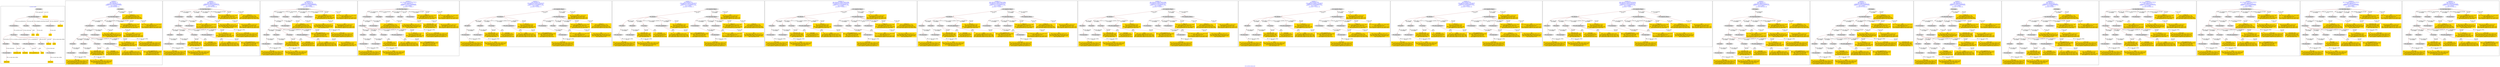 digraph n0 {
fontcolor="blue"
remincross="true"
label="s24-s-norton-simon.json"
subgraph cluster_0 {
label="1-correct model"
n2[style="filled",color="white",fillcolor="lightgray",label="E12_Production1"];
n3[style="filled",color="white",fillcolor="lightgray",label="E21_Person1"];
n4[style="filled",color="white",fillcolor="lightgray",label="E52_Time-Span3"];
n5[style="filled",color="white",fillcolor="lightgray",label="E69_Death1"];
n6[style="filled",color="white",fillcolor="lightgray",label="E74_Group1"];
n7[style="filled",color="white",fillcolor="lightgray",label="E82_Actor_Appellation1"];
n8[style="filled",color="white",fillcolor="lightgray",label="E67_Birth1"];
n9[shape="plaintext",style="filled",fillcolor="gold",label="artist_uri"];
n10[style="filled",color="white",fillcolor="lightgray",label="E22_Man-Made_Object1"];
n11[style="filled",color="white",fillcolor="lightgray",label="E35_Title1"];
n12[style="filled",color="white",fillcolor="lightgray",label="E8_Acquisition1"];
n13[style="filled",color="white",fillcolor="lightgray",label="E54_Dimension1"];
n14[shape="plaintext",style="filled",fillcolor="gold",label="object_uri"];
n15[shape="plaintext",style="filled",fillcolor="gold",label="title"];
n16[style="filled",color="white",fillcolor="lightgray",label="E38_Image1"];
n17[shape="plaintext",style="filled",fillcolor="gold",label="image_url"];
n18[style="filled",color="white",fillcolor="lightgray",label="E52_Time-Span1"];
n19[shape="plaintext",style="filled",fillcolor="gold",label="birth_date"];
n20[style="filled",color="white",fillcolor="lightgray",label="E52_Time-Span2"];
n21[shape="plaintext",style="filled",fillcolor="gold",label="death_date"];
n22[shape="plaintext",style="filled",fillcolor="gold",label="made"];
n23[shape="plaintext",style="filled",fillcolor="gold",label="dim"];
n24[shape="plaintext",style="filled",fillcolor="gold",label="nationality_URI"];
n25[shape="plaintext",style="filled",fillcolor="gold",label="nationality"];
n26[shape="plaintext",style="filled",fillcolor="gold",label="artist_appellation_uri"];
n27[shape="plaintext",style="filled",fillcolor="gold",label="artist"];
n28[shape="plaintext",style="filled",fillcolor="gold",label="prov"];
}
subgraph cluster_1 {
label="candidate 0\nlink coherence:1.0\nnode coherence:1.0\nconfidence:0.5055528651033926\nmapping score:0.5403124934960027\ncost:24.99888\n-precision:0.88-recall:0.85"
n30[style="filled",color="white",fillcolor="lightgray",label="E12_Production1"];
n31[style="filled",color="white",fillcolor="lightgray",label="E21_Person1"];
n32[style="filled",color="white",fillcolor="lightgray",label="E52_Time-Span2"];
n33[style="filled",color="white",fillcolor="lightgray",label="E67_Birth1"];
n34[style="filled",color="white",fillcolor="lightgray",label="E69_Death1"];
n35[style="filled",color="white",fillcolor="lightgray",label="E74_Group1"];
n36[style="filled",color="white",fillcolor="lightgray",label="E82_Actor_Appellation1"];
n37[style="filled",color="white",fillcolor="lightgray",label="E22_Man-Made_Object1"];
n38[style="filled",color="white",fillcolor="lightgray",label="E54_Dimension1"];
n39[style="filled",color="white",fillcolor="lightgray",label="E8_Acquisition1"];
n40[style="filled",color="white",fillcolor="lightgray",label="E38_Image1"];
n41[style="filled",color="white",fillcolor="lightgray",label="E52_Time-Span1"];
n42[style="filled",color="white",fillcolor="lightgray",label="E52_Time-Span3"];
n43[shape="plaintext",style="filled",fillcolor="gold",label="image_url\n[E38_Image,classLink,0.278]\n[E78_Collection,classLink,0.264]\n[E22_Man-Made_Object,classLink,0.256]\n[E22_Man-Made_Object,P3_has_note,0.203]"];
n44[shape="plaintext",style="filled",fillcolor="gold",label="artist\n[E82_Actor_Appellation,label,0.461]\n[E33_Linguistic_Object,P3_has_note,0.185]\n[E22_Man-Made_Object,P3_has_note,0.183]\n[E73_Information_Object,P3_has_note,0.172]"];
n45[shape="plaintext",style="filled",fillcolor="gold",label="artist_appellation_uri\n[E82_Actor_Appellation,classLink,0.865]\n[E21_Person,classLink,0.06]\n[E39_Actor,classLink,0.057]\n[E30_Right,P3_has_note,0.018]"];
n46[shape="plaintext",style="filled",fillcolor="gold",label="made\n[E52_Time-Span,P82_at_some_time_within,0.419]\n[E52_Time-Span,P82b_end_of_the_end,0.235]\n[E12_Production,P3_has_note,0.216]\n[E35_Title,label,0.131]"];
n47[shape="plaintext",style="filled",fillcolor="gold",label="prov\n[E8_Acquisition,P3_has_note,0.417]\n[E30_Right,P3_has_note,0.336]\n[E22_Man-Made_Object,P3_has_note,0.125]\n[E33_Linguistic_Object,P3_has_note,0.122]"];
n48[shape="plaintext",style="filled",fillcolor="gold",label="artist_uri\n[E21_Person,classLink,0.342]\n[E39_Actor,classLink,0.318]\n[E82_Actor_Appellation,classLink,0.236]\n[E30_Right,P3_has_note,0.103]"];
n49[shape="plaintext",style="filled",fillcolor="gold",label="birth_date\n[E52_Time-Span,P82_at_some_time_within,0.338]\n[E52_Time-Span,P82b_end_of_the_end,0.3]\n[E52_Time-Span,P82a_begin_of_the_begin,0.293]\n[E33_Linguistic_Object,P3_has_note,0.07]"];
n50[shape="plaintext",style="filled",fillcolor="gold",label="object_uri\n[E22_Man-Made_Object,classLink,0.738]\n[E30_Right,P3_has_note,0.137]\n[E22_Man-Made_Object,P3_has_note,0.064]\n[E8_Acquisition,P3_has_note,0.062]"];
n51[shape="plaintext",style="filled",fillcolor="gold",label="death_date\n[E52_Time-Span,P82_at_some_time_within,0.419]\n[E52_Time-Span,P82b_end_of_the_end,0.331]\n[E52_Time-Span,P82a_begin_of_the_begin,0.175]\n[E33_Linguistic_Object,P3_has_note,0.075]"];
n52[shape="plaintext",style="filled",fillcolor="gold",label="nationality_URI\n[E74_Group,classLink,0.649]\n[E55_Type,classLink,0.186]\n[E57_Material,classLink,0.122]\n[E55_Type,label,0.043]"];
n53[shape="plaintext",style="filled",fillcolor="gold",label="title\n[E22_Man-Made_Object,P3_has_note,0.292]\n[E35_Title,label,0.272]\n[E73_Information_Object,P3_has_note,0.251]\n[E33_Linguistic_Object,P3_has_note,0.185]"];
n54[shape="plaintext",style="filled",fillcolor="gold",label="dim\n[E54_Dimension,P3_has_note,0.721]\n[E22_Man-Made_Object,P3_has_note,0.105]\n[E22_Man-Made_Object,classLink,0.095]\n[E55_Type,label,0.079]"];
n55[shape="plaintext",style="filled",fillcolor="gold",label="nationality\n[E74_Group,label,0.635]\n[E74_Group,classLink,0.234]\n[E55_Type,label,0.077]\n[E39_Actor,P3_has_note,0.055]"];
}
subgraph cluster_2 {
label="candidate 1\nlink coherence:1.0\nnode coherence:1.0\nconfidence:0.49830174305580754\nmapping score:0.5378954528134744\ncost:24.99886\n-precision:0.88-recall:0.85"
n57[style="filled",color="white",fillcolor="lightgray",label="E12_Production1"];
n58[style="filled",color="white",fillcolor="lightgray",label="E21_Person1"];
n59[style="filled",color="white",fillcolor="lightgray",label="E52_Time-Span2"];
n60[style="filled",color="white",fillcolor="lightgray",label="E67_Birth1"];
n61[style="filled",color="white",fillcolor="lightgray",label="E69_Death1"];
n62[style="filled",color="white",fillcolor="lightgray",label="E74_Group1"];
n63[style="filled",color="white",fillcolor="lightgray",label="E82_Actor_Appellation1"];
n64[style="filled",color="white",fillcolor="lightgray",label="E22_Man-Made_Object1"];
n65[style="filled",color="white",fillcolor="lightgray",label="E35_Title1"];
n66[style="filled",color="white",fillcolor="lightgray",label="E54_Dimension1"];
n67[style="filled",color="white",fillcolor="lightgray",label="E8_Acquisition1"];
n68[style="filled",color="white",fillcolor="lightgray",label="E52_Time-Span1"];
n69[style="filled",color="white",fillcolor="lightgray",label="E52_Time-Span3"];
n70[shape="plaintext",style="filled",fillcolor="gold",label="artist\n[E82_Actor_Appellation,label,0.461]\n[E33_Linguistic_Object,P3_has_note,0.185]\n[E22_Man-Made_Object,P3_has_note,0.183]\n[E73_Information_Object,P3_has_note,0.172]"];
n71[shape="plaintext",style="filled",fillcolor="gold",label="artist_appellation_uri\n[E82_Actor_Appellation,classLink,0.865]\n[E21_Person,classLink,0.06]\n[E39_Actor,classLink,0.057]\n[E30_Right,P3_has_note,0.018]"];
n72[shape="plaintext",style="filled",fillcolor="gold",label="made\n[E52_Time-Span,P82_at_some_time_within,0.419]\n[E52_Time-Span,P82b_end_of_the_end,0.235]\n[E12_Production,P3_has_note,0.216]\n[E35_Title,label,0.131]"];
n73[shape="plaintext",style="filled",fillcolor="gold",label="prov\n[E8_Acquisition,P3_has_note,0.417]\n[E30_Right,P3_has_note,0.336]\n[E22_Man-Made_Object,P3_has_note,0.125]\n[E33_Linguistic_Object,P3_has_note,0.122]"];
n74[shape="plaintext",style="filled",fillcolor="gold",label="title\n[E22_Man-Made_Object,P3_has_note,0.292]\n[E35_Title,label,0.272]\n[E73_Information_Object,P3_has_note,0.251]\n[E33_Linguistic_Object,P3_has_note,0.185]"];
n75[shape="plaintext",style="filled",fillcolor="gold",label="artist_uri\n[E21_Person,classLink,0.342]\n[E39_Actor,classLink,0.318]\n[E82_Actor_Appellation,classLink,0.236]\n[E30_Right,P3_has_note,0.103]"];
n76[shape="plaintext",style="filled",fillcolor="gold",label="birth_date\n[E52_Time-Span,P82_at_some_time_within,0.338]\n[E52_Time-Span,P82b_end_of_the_end,0.3]\n[E52_Time-Span,P82a_begin_of_the_begin,0.293]\n[E33_Linguistic_Object,P3_has_note,0.07]"];
n77[shape="plaintext",style="filled",fillcolor="gold",label="object_uri\n[E22_Man-Made_Object,classLink,0.738]\n[E30_Right,P3_has_note,0.137]\n[E22_Man-Made_Object,P3_has_note,0.064]\n[E8_Acquisition,P3_has_note,0.062]"];
n78[shape="plaintext",style="filled",fillcolor="gold",label="death_date\n[E52_Time-Span,P82_at_some_time_within,0.419]\n[E52_Time-Span,P82b_end_of_the_end,0.331]\n[E52_Time-Span,P82a_begin_of_the_begin,0.175]\n[E33_Linguistic_Object,P3_has_note,0.075]"];
n79[shape="plaintext",style="filled",fillcolor="gold",label="nationality_URI\n[E74_Group,classLink,0.649]\n[E55_Type,classLink,0.186]\n[E57_Material,classLink,0.122]\n[E55_Type,label,0.043]"];
n80[shape="plaintext",style="filled",fillcolor="gold",label="image_url\n[E38_Image,classLink,0.278]\n[E78_Collection,classLink,0.264]\n[E22_Man-Made_Object,classLink,0.256]\n[E22_Man-Made_Object,P3_has_note,0.203]"];
n81[shape="plaintext",style="filled",fillcolor="gold",label="dim\n[E54_Dimension,P3_has_note,0.721]\n[E22_Man-Made_Object,P3_has_note,0.105]\n[E22_Man-Made_Object,classLink,0.095]\n[E55_Type,label,0.079]"];
n82[shape="plaintext",style="filled",fillcolor="gold",label="nationality\n[E74_Group,label,0.635]\n[E74_Group,classLink,0.234]\n[E55_Type,label,0.077]\n[E39_Actor,P3_has_note,0.055]"];
}
subgraph cluster_3 {
label="candidate 10\nlink coherence:0.96\nnode coherence:1.0\nconfidence:0.4355031968829363\nmapping score:0.5169626040891839\ncost:24.99898\n-precision:0.76-recall:0.73"
n84[style="filled",color="white",fillcolor="lightgray",label="E12_Production1"];
n85[style="filled",color="white",fillcolor="lightgray",label="E21_Person1"];
n86[style="filled",color="white",fillcolor="lightgray",label="E52_Time-Span2"];
n87[style="filled",color="white",fillcolor="lightgray",label="E67_Birth1"];
n88[style="filled",color="white",fillcolor="lightgray",label="E69_Death1"];
n89[style="filled",color="white",fillcolor="lightgray",label="E74_Group1"];
n90[style="filled",color="white",fillcolor="lightgray",label="E82_Actor_Appellation1"];
n91[style="filled",color="white",fillcolor="lightgray",label="E22_Man-Made_Object1"];
n92[style="filled",color="white",fillcolor="lightgray",label="E38_Image1"];
n93[style="filled",color="white",fillcolor="lightgray",label="E54_Dimension1"];
n94[style="filled",color="white",fillcolor="lightgray",label="E8_Acquisition1"];
n95[style="filled",color="white",fillcolor="lightgray",label="E52_Time-Span1"];
n96[style="filled",color="white",fillcolor="lightgray",label="E52_Time-Span3"];
n97[shape="plaintext",style="filled",fillcolor="gold",label="image_url\n[E38_Image,classLink,0.278]\n[E78_Collection,classLink,0.264]\n[E22_Man-Made_Object,classLink,0.256]\n[E22_Man-Made_Object,P3_has_note,0.203]"];
n98[shape="plaintext",style="filled",fillcolor="gold",label="artist\n[E82_Actor_Appellation,label,0.461]\n[E33_Linguistic_Object,P3_has_note,0.185]\n[E22_Man-Made_Object,P3_has_note,0.183]\n[E73_Information_Object,P3_has_note,0.172]"];
n99[shape="plaintext",style="filled",fillcolor="gold",label="artist_uri\n[E21_Person,classLink,0.342]\n[E39_Actor,classLink,0.318]\n[E82_Actor_Appellation,classLink,0.236]\n[E30_Right,P3_has_note,0.103]"];
n100[shape="plaintext",style="filled",fillcolor="gold",label="made\n[E52_Time-Span,P82_at_some_time_within,0.419]\n[E52_Time-Span,P82b_end_of_the_end,0.235]\n[E12_Production,P3_has_note,0.216]\n[E35_Title,label,0.131]"];
n101[shape="plaintext",style="filled",fillcolor="gold",label="prov\n[E8_Acquisition,P3_has_note,0.417]\n[E30_Right,P3_has_note,0.336]\n[E22_Man-Made_Object,P3_has_note,0.125]\n[E33_Linguistic_Object,P3_has_note,0.122]"];
n102[shape="plaintext",style="filled",fillcolor="gold",label="artist_appellation_uri\n[E82_Actor_Appellation,classLink,0.865]\n[E21_Person,classLink,0.06]\n[E39_Actor,classLink,0.057]\n[E30_Right,P3_has_note,0.018]"];
n103[shape="plaintext",style="filled",fillcolor="gold",label="birth_date\n[E52_Time-Span,P82_at_some_time_within,0.338]\n[E52_Time-Span,P82b_end_of_the_end,0.3]\n[E52_Time-Span,P82a_begin_of_the_begin,0.293]\n[E33_Linguistic_Object,P3_has_note,0.07]"];
n104[shape="plaintext",style="filled",fillcolor="gold",label="object_uri\n[E22_Man-Made_Object,classLink,0.738]\n[E30_Right,P3_has_note,0.137]\n[E22_Man-Made_Object,P3_has_note,0.064]\n[E8_Acquisition,P3_has_note,0.062]"];
n105[shape="plaintext",style="filled",fillcolor="gold",label="death_date\n[E52_Time-Span,P82_at_some_time_within,0.419]\n[E52_Time-Span,P82b_end_of_the_end,0.331]\n[E52_Time-Span,P82a_begin_of_the_begin,0.175]\n[E33_Linguistic_Object,P3_has_note,0.075]"];
n106[shape="plaintext",style="filled",fillcolor="gold",label="nationality_URI\n[E74_Group,classLink,0.649]\n[E55_Type,classLink,0.186]\n[E57_Material,classLink,0.122]\n[E55_Type,label,0.043]"];
n107[shape="plaintext",style="filled",fillcolor="gold",label="title\n[E22_Man-Made_Object,P3_has_note,0.292]\n[E35_Title,label,0.272]\n[E73_Information_Object,P3_has_note,0.251]\n[E33_Linguistic_Object,P3_has_note,0.185]"];
n108[shape="plaintext",style="filled",fillcolor="gold",label="dim\n[E54_Dimension,P3_has_note,0.721]\n[E22_Man-Made_Object,P3_has_note,0.105]\n[E22_Man-Made_Object,classLink,0.095]\n[E55_Type,label,0.079]"];
n109[shape="plaintext",style="filled",fillcolor="gold",label="nationality\n[E74_Group,label,0.635]\n[E74_Group,classLink,0.234]\n[E55_Type,label,0.077]\n[E39_Actor,P3_has_note,0.055]"];
}
subgraph cluster_4 {
label="candidate 11\nlink coherence:0.9230769230769231\nnode coherence:1.0\nconfidence:0.46992781819405205\nmapping score:0.515616965039043\ncost:25.99898\n-precision:0.77-recall:0.77"
n111[style="filled",color="white",fillcolor="lightgray",label="E12_Production1"];
n112[style="filled",color="white",fillcolor="lightgray",label="E21_Person1"];
n113[style="filled",color="white",fillcolor="lightgray",label="E52_Time-Span2"];
n114[style="filled",color="white",fillcolor="lightgray",label="E67_Birth1"];
n115[style="filled",color="white",fillcolor="lightgray",label="E69_Death1"];
n116[style="filled",color="white",fillcolor="lightgray",label="E74_Group1"];
n117[style="filled",color="white",fillcolor="lightgray",label="E82_Actor_Appellation1"];
n118[style="filled",color="white",fillcolor="lightgray",label="E22_Man-Made_Object1"];
n119[style="filled",color="white",fillcolor="lightgray",label="E38_Image1"];
n120[style="filled",color="white",fillcolor="lightgray",label="E54_Dimension1"];
n121[style="filled",color="white",fillcolor="lightgray",label="E55_Type1"];
n122[style="filled",color="white",fillcolor="lightgray",label="E8_Acquisition1"];
n123[style="filled",color="white",fillcolor="lightgray",label="E52_Time-Span1"];
n124[style="filled",color="white",fillcolor="lightgray",label="E52_Time-Span3"];
n125[shape="plaintext",style="filled",fillcolor="gold",label="image_url\n[E38_Image,classLink,0.278]\n[E78_Collection,classLink,0.264]\n[E22_Man-Made_Object,classLink,0.256]\n[E22_Man-Made_Object,P3_has_note,0.203]"];
n126[shape="plaintext",style="filled",fillcolor="gold",label="artist\n[E82_Actor_Appellation,label,0.461]\n[E33_Linguistic_Object,P3_has_note,0.185]\n[E22_Man-Made_Object,P3_has_note,0.183]\n[E73_Information_Object,P3_has_note,0.172]"];
n127[shape="plaintext",style="filled",fillcolor="gold",label="artist_appellation_uri\n[E82_Actor_Appellation,classLink,0.865]\n[E21_Person,classLink,0.06]\n[E39_Actor,classLink,0.057]\n[E30_Right,P3_has_note,0.018]"];
n128[shape="plaintext",style="filled",fillcolor="gold",label="made\n[E52_Time-Span,P82_at_some_time_within,0.419]\n[E52_Time-Span,P82b_end_of_the_end,0.235]\n[E12_Production,P3_has_note,0.216]\n[E35_Title,label,0.131]"];
n129[shape="plaintext",style="filled",fillcolor="gold",label="prov\n[E8_Acquisition,P3_has_note,0.417]\n[E30_Right,P3_has_note,0.336]\n[E22_Man-Made_Object,P3_has_note,0.125]\n[E33_Linguistic_Object,P3_has_note,0.122]"];
n130[shape="plaintext",style="filled",fillcolor="gold",label="nationality_URI\n[E74_Group,classLink,0.649]\n[E55_Type,classLink,0.186]\n[E57_Material,classLink,0.122]\n[E55_Type,label,0.043]"];
n131[shape="plaintext",style="filled",fillcolor="gold",label="artist_uri\n[E21_Person,classLink,0.342]\n[E39_Actor,classLink,0.318]\n[E82_Actor_Appellation,classLink,0.236]\n[E30_Right,P3_has_note,0.103]"];
n132[shape="plaintext",style="filled",fillcolor="gold",label="birth_date\n[E52_Time-Span,P82_at_some_time_within,0.338]\n[E52_Time-Span,P82b_end_of_the_end,0.3]\n[E52_Time-Span,P82a_begin_of_the_begin,0.293]\n[E33_Linguistic_Object,P3_has_note,0.07]"];
n133[shape="plaintext",style="filled",fillcolor="gold",label="object_uri\n[E22_Man-Made_Object,classLink,0.738]\n[E30_Right,P3_has_note,0.137]\n[E22_Man-Made_Object,P3_has_note,0.064]\n[E8_Acquisition,P3_has_note,0.062]"];
n134[shape="plaintext",style="filled",fillcolor="gold",label="death_date\n[E52_Time-Span,P82_at_some_time_within,0.419]\n[E52_Time-Span,P82b_end_of_the_end,0.331]\n[E52_Time-Span,P82a_begin_of_the_begin,0.175]\n[E33_Linguistic_Object,P3_has_note,0.075]"];
n135[shape="plaintext",style="filled",fillcolor="gold",label="title\n[E22_Man-Made_Object,P3_has_note,0.292]\n[E35_Title,label,0.272]\n[E73_Information_Object,P3_has_note,0.251]\n[E33_Linguistic_Object,P3_has_note,0.185]"];
n136[shape="plaintext",style="filled",fillcolor="gold",label="dim\n[E54_Dimension,P3_has_note,0.721]\n[E22_Man-Made_Object,P3_has_note,0.105]\n[E22_Man-Made_Object,classLink,0.095]\n[E55_Type,label,0.079]"];
n137[shape="plaintext",style="filled",fillcolor="gold",label="nationality\n[E74_Group,label,0.635]\n[E74_Group,classLink,0.234]\n[E55_Type,label,0.077]\n[E39_Actor,P3_has_note,0.055]"];
}
subgraph cluster_5 {
label="candidate 12\nlink coherence:0.92\nnode coherence:0.9565217391304348\nconfidence:0.4756122962097752\nmapping score:0.5158395502416084\ncost:24.99905\n-precision:0.76-recall:0.73"
n139[style="filled",color="white",fillcolor="lightgray",label="E12_Production1"];
n140[style="filled",color="white",fillcolor="lightgray",label="E52_Time-Span2"];
n141[style="filled",color="white",fillcolor="lightgray",label="E21_Person1"];
n142[style="filled",color="white",fillcolor="lightgray",label="E67_Birth1"];
n143[style="filled",color="white",fillcolor="lightgray",label="E69_Death1"];
n144[style="filled",color="white",fillcolor="lightgray",label="E74_Group1"];
n145[style="filled",color="white",fillcolor="lightgray",label="E82_Actor_Appellation1"];
n146[style="filled",color="white",fillcolor="lightgray",label="E22_Man-Made_Object1"];
n147[style="filled",color="white",fillcolor="lightgray",label="E35_Title1"];
n148[style="filled",color="white",fillcolor="lightgray",label="E54_Dimension1"];
n149[style="filled",color="white",fillcolor="lightgray",label="E33_Linguistic_Object2"];
n150[style="filled",color="white",fillcolor="lightgray",label="E52_Time-Span1"];
n151[style="filled",color="white",fillcolor="lightgray",label="E52_Time-Span3"];
n152[shape="plaintext",style="filled",fillcolor="gold",label="artist\n[E82_Actor_Appellation,label,0.461]\n[E33_Linguistic_Object,P3_has_note,0.185]\n[E22_Man-Made_Object,P3_has_note,0.183]\n[E73_Information_Object,P3_has_note,0.172]"];
n153[shape="plaintext",style="filled",fillcolor="gold",label="artist_appellation_uri\n[E82_Actor_Appellation,classLink,0.865]\n[E21_Person,classLink,0.06]\n[E39_Actor,classLink,0.057]\n[E30_Right,P3_has_note,0.018]"];
n154[shape="plaintext",style="filled",fillcolor="gold",label="made\n[E52_Time-Span,P82_at_some_time_within,0.419]\n[E52_Time-Span,P82b_end_of_the_end,0.235]\n[E12_Production,P3_has_note,0.216]\n[E35_Title,label,0.131]"];
n155[shape="plaintext",style="filled",fillcolor="gold",label="title\n[E22_Man-Made_Object,P3_has_note,0.292]\n[E35_Title,label,0.272]\n[E73_Information_Object,P3_has_note,0.251]\n[E33_Linguistic_Object,P3_has_note,0.185]"];
n156[shape="plaintext",style="filled",fillcolor="gold",label="artist_uri\n[E21_Person,classLink,0.342]\n[E39_Actor,classLink,0.318]\n[E82_Actor_Appellation,classLink,0.236]\n[E30_Right,P3_has_note,0.103]"];
n157[shape="plaintext",style="filled",fillcolor="gold",label="birth_date\n[E52_Time-Span,P82_at_some_time_within,0.338]\n[E52_Time-Span,P82b_end_of_the_end,0.3]\n[E52_Time-Span,P82a_begin_of_the_begin,0.293]\n[E33_Linguistic_Object,P3_has_note,0.07]"];
n158[shape="plaintext",style="filled",fillcolor="gold",label="object_uri\n[E22_Man-Made_Object,classLink,0.738]\n[E30_Right,P3_has_note,0.137]\n[E22_Man-Made_Object,P3_has_note,0.064]\n[E8_Acquisition,P3_has_note,0.062]"];
n159[shape="plaintext",style="filled",fillcolor="gold",label="death_date\n[E52_Time-Span,P82_at_some_time_within,0.419]\n[E52_Time-Span,P82b_end_of_the_end,0.331]\n[E52_Time-Span,P82a_begin_of_the_begin,0.175]\n[E33_Linguistic_Object,P3_has_note,0.075]"];
n160[shape="plaintext",style="filled",fillcolor="gold",label="nationality_URI\n[E74_Group,classLink,0.649]\n[E55_Type,classLink,0.186]\n[E57_Material,classLink,0.122]\n[E55_Type,label,0.043]"];
n161[shape="plaintext",style="filled",fillcolor="gold",label="image_url\n[E38_Image,classLink,0.278]\n[E78_Collection,classLink,0.264]\n[E22_Man-Made_Object,classLink,0.256]\n[E22_Man-Made_Object,P3_has_note,0.203]"];
n162[shape="plaintext",style="filled",fillcolor="gold",label="dim\n[E54_Dimension,P3_has_note,0.721]\n[E22_Man-Made_Object,P3_has_note,0.105]\n[E22_Man-Made_Object,classLink,0.095]\n[E55_Type,label,0.079]"];
n163[shape="plaintext",style="filled",fillcolor="gold",label="nationality\n[E74_Group,label,0.635]\n[E74_Group,classLink,0.234]\n[E55_Type,label,0.077]\n[E39_Actor,P3_has_note,0.055]"];
n164[shape="plaintext",style="filled",fillcolor="gold",label="prov\n[E8_Acquisition,P3_has_note,0.417]\n[E30_Right,P3_has_note,0.336]\n[E22_Man-Made_Object,P3_has_note,0.125]\n[E33_Linguistic_Object,P3_has_note,0.122]"];
}
subgraph cluster_6 {
label="candidate 13\nlink coherence:0.92\nnode coherence:0.9565217391304348\nconfidence:0.4756122962097752\nmapping score:0.5158395502416084\ncost:24.99906\n-precision:0.76-recall:0.73"
n166[style="filled",color="white",fillcolor="lightgray",label="E12_Production1"];
n167[style="filled",color="white",fillcolor="lightgray",label="E52_Time-Span2"];
n168[style="filled",color="white",fillcolor="lightgray",label="E21_Person1"];
n169[style="filled",color="white",fillcolor="lightgray",label="E67_Birth1"];
n170[style="filled",color="white",fillcolor="lightgray",label="E69_Death1"];
n171[style="filled",color="white",fillcolor="lightgray",label="E74_Group1"];
n172[style="filled",color="white",fillcolor="lightgray",label="E82_Actor_Appellation1"];
n173[style="filled",color="white",fillcolor="lightgray",label="E22_Man-Made_Object1"];
n174[style="filled",color="white",fillcolor="lightgray",label="E35_Title1"];
n175[style="filled",color="white",fillcolor="lightgray",label="E54_Dimension1"];
n176[style="filled",color="white",fillcolor="lightgray",label="E33_Linguistic_Object1"];
n177[style="filled",color="white",fillcolor="lightgray",label="E52_Time-Span1"];
n178[style="filled",color="white",fillcolor="lightgray",label="E52_Time-Span3"];
n179[shape="plaintext",style="filled",fillcolor="gold",label="artist\n[E82_Actor_Appellation,label,0.461]\n[E33_Linguistic_Object,P3_has_note,0.185]\n[E22_Man-Made_Object,P3_has_note,0.183]\n[E73_Information_Object,P3_has_note,0.172]"];
n180[shape="plaintext",style="filled",fillcolor="gold",label="prov\n[E8_Acquisition,P3_has_note,0.417]\n[E30_Right,P3_has_note,0.336]\n[E22_Man-Made_Object,P3_has_note,0.125]\n[E33_Linguistic_Object,P3_has_note,0.122]"];
n181[shape="plaintext",style="filled",fillcolor="gold",label="artist_appellation_uri\n[E82_Actor_Appellation,classLink,0.865]\n[E21_Person,classLink,0.06]\n[E39_Actor,classLink,0.057]\n[E30_Right,P3_has_note,0.018]"];
n182[shape="plaintext",style="filled",fillcolor="gold",label="made\n[E52_Time-Span,P82_at_some_time_within,0.419]\n[E52_Time-Span,P82b_end_of_the_end,0.235]\n[E12_Production,P3_has_note,0.216]\n[E35_Title,label,0.131]"];
n183[shape="plaintext",style="filled",fillcolor="gold",label="title\n[E22_Man-Made_Object,P3_has_note,0.292]\n[E35_Title,label,0.272]\n[E73_Information_Object,P3_has_note,0.251]\n[E33_Linguistic_Object,P3_has_note,0.185]"];
n184[shape="plaintext",style="filled",fillcolor="gold",label="artist_uri\n[E21_Person,classLink,0.342]\n[E39_Actor,classLink,0.318]\n[E82_Actor_Appellation,classLink,0.236]\n[E30_Right,P3_has_note,0.103]"];
n185[shape="plaintext",style="filled",fillcolor="gold",label="birth_date\n[E52_Time-Span,P82_at_some_time_within,0.338]\n[E52_Time-Span,P82b_end_of_the_end,0.3]\n[E52_Time-Span,P82a_begin_of_the_begin,0.293]\n[E33_Linguistic_Object,P3_has_note,0.07]"];
n186[shape="plaintext",style="filled",fillcolor="gold",label="object_uri\n[E22_Man-Made_Object,classLink,0.738]\n[E30_Right,P3_has_note,0.137]\n[E22_Man-Made_Object,P3_has_note,0.064]\n[E8_Acquisition,P3_has_note,0.062]"];
n187[shape="plaintext",style="filled",fillcolor="gold",label="death_date\n[E52_Time-Span,P82_at_some_time_within,0.419]\n[E52_Time-Span,P82b_end_of_the_end,0.331]\n[E52_Time-Span,P82a_begin_of_the_begin,0.175]\n[E33_Linguistic_Object,P3_has_note,0.075]"];
n188[shape="plaintext",style="filled",fillcolor="gold",label="nationality_URI\n[E74_Group,classLink,0.649]\n[E55_Type,classLink,0.186]\n[E57_Material,classLink,0.122]\n[E55_Type,label,0.043]"];
n189[shape="plaintext",style="filled",fillcolor="gold",label="image_url\n[E38_Image,classLink,0.278]\n[E78_Collection,classLink,0.264]\n[E22_Man-Made_Object,classLink,0.256]\n[E22_Man-Made_Object,P3_has_note,0.203]"];
n190[shape="plaintext",style="filled",fillcolor="gold",label="dim\n[E54_Dimension,P3_has_note,0.721]\n[E22_Man-Made_Object,P3_has_note,0.105]\n[E22_Man-Made_Object,classLink,0.095]\n[E55_Type,label,0.079]"];
n191[shape="plaintext",style="filled",fillcolor="gold",label="nationality\n[E74_Group,label,0.635]\n[E74_Group,classLink,0.234]\n[E55_Type,label,0.077]\n[E39_Actor,P3_has_note,0.055]"];
}
subgraph cluster_7 {
label="candidate 14\nlink coherence:0.8846153846153846\nnode coherence:0.9565217391304348\nconfidence:0.4756122962097752\nmapping score:0.5158395502416084\ncost:25.99905\n-precision:0.73-recall:0.73"
n193[style="filled",color="white",fillcolor="lightgray",label="E12_Production1"];
n194[style="filled",color="white",fillcolor="lightgray",label="E52_Time-Span2"];
n195[style="filled",color="white",fillcolor="lightgray",label="E21_Person1"];
n196[style="filled",color="white",fillcolor="lightgray",label="E67_Birth1"];
n197[style="filled",color="white",fillcolor="lightgray",label="E69_Death1"];
n198[style="filled",color="white",fillcolor="lightgray",label="E74_Group1"];
n199[style="filled",color="white",fillcolor="lightgray",label="E82_Actor_Appellation1"];
n200[style="filled",color="white",fillcolor="lightgray",label="E22_Man-Made_Object1"];
n201[style="filled",color="white",fillcolor="lightgray",label="E35_Title1"];
n202[style="filled",color="white",fillcolor="lightgray",label="E38_Image1"];
n203[style="filled",color="white",fillcolor="lightgray",label="E54_Dimension1"];
n204[style="filled",color="white",fillcolor="lightgray",label="E33_Linguistic_Object2"];
n205[style="filled",color="white",fillcolor="lightgray",label="E52_Time-Span1"];
n206[style="filled",color="white",fillcolor="lightgray",label="E52_Time-Span3"];
n207[shape="plaintext",style="filled",fillcolor="gold",label="artist\n[E82_Actor_Appellation,label,0.461]\n[E33_Linguistic_Object,P3_has_note,0.185]\n[E22_Man-Made_Object,P3_has_note,0.183]\n[E73_Information_Object,P3_has_note,0.172]"];
n208[shape="plaintext",style="filled",fillcolor="gold",label="artist_appellation_uri\n[E82_Actor_Appellation,classLink,0.865]\n[E21_Person,classLink,0.06]\n[E39_Actor,classLink,0.057]\n[E30_Right,P3_has_note,0.018]"];
n209[shape="plaintext",style="filled",fillcolor="gold",label="made\n[E52_Time-Span,P82_at_some_time_within,0.419]\n[E52_Time-Span,P82b_end_of_the_end,0.235]\n[E12_Production,P3_has_note,0.216]\n[E35_Title,label,0.131]"];
n210[shape="plaintext",style="filled",fillcolor="gold",label="title\n[E22_Man-Made_Object,P3_has_note,0.292]\n[E35_Title,label,0.272]\n[E73_Information_Object,P3_has_note,0.251]\n[E33_Linguistic_Object,P3_has_note,0.185]"];
n211[shape="plaintext",style="filled",fillcolor="gold",label="artist_uri\n[E21_Person,classLink,0.342]\n[E39_Actor,classLink,0.318]\n[E82_Actor_Appellation,classLink,0.236]\n[E30_Right,P3_has_note,0.103]"];
n212[shape="plaintext",style="filled",fillcolor="gold",label="birth_date\n[E52_Time-Span,P82_at_some_time_within,0.338]\n[E52_Time-Span,P82b_end_of_the_end,0.3]\n[E52_Time-Span,P82a_begin_of_the_begin,0.293]\n[E33_Linguistic_Object,P3_has_note,0.07]"];
n213[shape="plaintext",style="filled",fillcolor="gold",label="object_uri\n[E22_Man-Made_Object,classLink,0.738]\n[E30_Right,P3_has_note,0.137]\n[E22_Man-Made_Object,P3_has_note,0.064]\n[E8_Acquisition,P3_has_note,0.062]"];
n214[shape="plaintext",style="filled",fillcolor="gold",label="death_date\n[E52_Time-Span,P82_at_some_time_within,0.419]\n[E52_Time-Span,P82b_end_of_the_end,0.331]\n[E52_Time-Span,P82a_begin_of_the_begin,0.175]\n[E33_Linguistic_Object,P3_has_note,0.075]"];
n215[shape="plaintext",style="filled",fillcolor="gold",label="nationality_URI\n[E74_Group,classLink,0.649]\n[E55_Type,classLink,0.186]\n[E57_Material,classLink,0.122]\n[E55_Type,label,0.043]"];
n216[shape="plaintext",style="filled",fillcolor="gold",label="image_url\n[E38_Image,classLink,0.278]\n[E78_Collection,classLink,0.264]\n[E22_Man-Made_Object,classLink,0.256]\n[E22_Man-Made_Object,P3_has_note,0.203]"];
n217[shape="plaintext",style="filled",fillcolor="gold",label="dim\n[E54_Dimension,P3_has_note,0.721]\n[E22_Man-Made_Object,P3_has_note,0.105]\n[E22_Man-Made_Object,classLink,0.095]\n[E55_Type,label,0.079]"];
n218[shape="plaintext",style="filled",fillcolor="gold",label="nationality\n[E74_Group,label,0.635]\n[E74_Group,classLink,0.234]\n[E55_Type,label,0.077]\n[E39_Actor,P3_has_note,0.055]"];
n219[shape="plaintext",style="filled",fillcolor="gold",label="prov\n[E8_Acquisition,P3_has_note,0.417]\n[E30_Right,P3_has_note,0.336]\n[E22_Man-Made_Object,P3_has_note,0.125]\n[E33_Linguistic_Object,P3_has_note,0.122]"];
}
subgraph cluster_8 {
label="candidate 15\nlink coherence:0.8846153846153846\nnode coherence:0.9565217391304348\nconfidence:0.4756122962097752\nmapping score:0.5158395502416084\ncost:124.99905\n-precision:0.73-recall:0.73"
n221[style="filled",color="white",fillcolor="lightgray",label="E12_Production1"];
n222[style="filled",color="white",fillcolor="lightgray",label="E52_Time-Span2"];
n223[style="filled",color="white",fillcolor="lightgray",label="E21_Person1"];
n224[style="filled",color="white",fillcolor="lightgray",label="E67_Birth1"];
n225[style="filled",color="white",fillcolor="lightgray",label="E69_Death1"];
n226[style="filled",color="white",fillcolor="lightgray",label="E74_Group1"];
n227[style="filled",color="white",fillcolor="lightgray",label="E82_Actor_Appellation1"];
n228[style="filled",color="white",fillcolor="lightgray",label="E22_Man-Made_Object1"];
n229[style="filled",color="white",fillcolor="lightgray",label="E35_Title1"];
n230[style="filled",color="white",fillcolor="lightgray",label="E54_Dimension1"];
n231[style="filled",color="white",fillcolor="lightgray",label="E33_Linguistic_Object2"];
n232[style="filled",color="white",fillcolor="lightgray",label="E52_Time-Span1"];
n233[style="filled",color="white",fillcolor="lightgray",label="E52_Time-Span3"];
n234[style="filled",color="white",fillcolor="lightgray",label="E33_Linguistic_Object1"];
n235[shape="plaintext",style="filled",fillcolor="gold",label="artist\n[E82_Actor_Appellation,label,0.461]\n[E33_Linguistic_Object,P3_has_note,0.185]\n[E22_Man-Made_Object,P3_has_note,0.183]\n[E73_Information_Object,P3_has_note,0.172]"];
n236[shape="plaintext",style="filled",fillcolor="gold",label="prov\n[E8_Acquisition,P3_has_note,0.417]\n[E30_Right,P3_has_note,0.336]\n[E22_Man-Made_Object,P3_has_note,0.125]\n[E33_Linguistic_Object,P3_has_note,0.122]"];
n237[shape="plaintext",style="filled",fillcolor="gold",label="artist_appellation_uri\n[E82_Actor_Appellation,classLink,0.865]\n[E21_Person,classLink,0.06]\n[E39_Actor,classLink,0.057]\n[E30_Right,P3_has_note,0.018]"];
n238[shape="plaintext",style="filled",fillcolor="gold",label="made\n[E52_Time-Span,P82_at_some_time_within,0.419]\n[E52_Time-Span,P82b_end_of_the_end,0.235]\n[E12_Production,P3_has_note,0.216]\n[E35_Title,label,0.131]"];
n239[shape="plaintext",style="filled",fillcolor="gold",label="title\n[E22_Man-Made_Object,P3_has_note,0.292]\n[E35_Title,label,0.272]\n[E73_Information_Object,P3_has_note,0.251]\n[E33_Linguistic_Object,P3_has_note,0.185]"];
n240[shape="plaintext",style="filled",fillcolor="gold",label="artist_uri\n[E21_Person,classLink,0.342]\n[E39_Actor,classLink,0.318]\n[E82_Actor_Appellation,classLink,0.236]\n[E30_Right,P3_has_note,0.103]"];
n241[shape="plaintext",style="filled",fillcolor="gold",label="birth_date\n[E52_Time-Span,P82_at_some_time_within,0.338]\n[E52_Time-Span,P82b_end_of_the_end,0.3]\n[E52_Time-Span,P82a_begin_of_the_begin,0.293]\n[E33_Linguistic_Object,P3_has_note,0.07]"];
n242[shape="plaintext",style="filled",fillcolor="gold",label="object_uri\n[E22_Man-Made_Object,classLink,0.738]\n[E30_Right,P3_has_note,0.137]\n[E22_Man-Made_Object,P3_has_note,0.064]\n[E8_Acquisition,P3_has_note,0.062]"];
n243[shape="plaintext",style="filled",fillcolor="gold",label="death_date\n[E52_Time-Span,P82_at_some_time_within,0.419]\n[E52_Time-Span,P82b_end_of_the_end,0.331]\n[E52_Time-Span,P82a_begin_of_the_begin,0.175]\n[E33_Linguistic_Object,P3_has_note,0.075]"];
n244[shape="plaintext",style="filled",fillcolor="gold",label="nationality_URI\n[E74_Group,classLink,0.649]\n[E55_Type,classLink,0.186]\n[E57_Material,classLink,0.122]\n[E55_Type,label,0.043]"];
n245[shape="plaintext",style="filled",fillcolor="gold",label="image_url\n[E38_Image,classLink,0.278]\n[E78_Collection,classLink,0.264]\n[E22_Man-Made_Object,classLink,0.256]\n[E22_Man-Made_Object,P3_has_note,0.203]"];
n246[shape="plaintext",style="filled",fillcolor="gold",label="dim\n[E54_Dimension,P3_has_note,0.721]\n[E22_Man-Made_Object,P3_has_note,0.105]\n[E22_Man-Made_Object,classLink,0.095]\n[E55_Type,label,0.079]"];
n247[shape="plaintext",style="filled",fillcolor="gold",label="nationality\n[E74_Group,label,0.635]\n[E74_Group,classLink,0.234]\n[E55_Type,label,0.077]\n[E39_Actor,P3_has_note,0.055]"];
}
subgraph cluster_9 {
label="candidate 16\nlink coherence:0.8846153846153846\nnode coherence:0.9565217391304348\nconfidence:0.4756122962097752\nmapping score:0.5158395502416084\ncost:124.99906\n-precision:0.73-recall:0.73"
n249[style="filled",color="white",fillcolor="lightgray",label="E12_Production1"];
n250[style="filled",color="white",fillcolor="lightgray",label="E52_Time-Span2"];
n251[style="filled",color="white",fillcolor="lightgray",label="E21_Person1"];
n252[style="filled",color="white",fillcolor="lightgray",label="E67_Birth1"];
n253[style="filled",color="white",fillcolor="lightgray",label="E69_Death1"];
n254[style="filled",color="white",fillcolor="lightgray",label="E74_Group1"];
n255[style="filled",color="white",fillcolor="lightgray",label="E82_Actor_Appellation1"];
n256[style="filled",color="white",fillcolor="lightgray",label="E22_Man-Made_Object1"];
n257[style="filled",color="white",fillcolor="lightgray",label="E35_Title1"];
n258[style="filled",color="white",fillcolor="lightgray",label="E54_Dimension1"];
n259[style="filled",color="white",fillcolor="lightgray",label="E33_Linguistic_Object1"];
n260[style="filled",color="white",fillcolor="lightgray",label="E52_Time-Span1"];
n261[style="filled",color="white",fillcolor="lightgray",label="E52_Time-Span3"];
n262[style="filled",color="white",fillcolor="lightgray",label="E33_Linguistic_Object2"];
n263[shape="plaintext",style="filled",fillcolor="gold",label="artist\n[E82_Actor_Appellation,label,0.461]\n[E33_Linguistic_Object,P3_has_note,0.185]\n[E22_Man-Made_Object,P3_has_note,0.183]\n[E73_Information_Object,P3_has_note,0.172]"];
n264[shape="plaintext",style="filled",fillcolor="gold",label="artist_appellation_uri\n[E82_Actor_Appellation,classLink,0.865]\n[E21_Person,classLink,0.06]\n[E39_Actor,classLink,0.057]\n[E30_Right,P3_has_note,0.018]"];
n265[shape="plaintext",style="filled",fillcolor="gold",label="made\n[E52_Time-Span,P82_at_some_time_within,0.419]\n[E52_Time-Span,P82b_end_of_the_end,0.235]\n[E12_Production,P3_has_note,0.216]\n[E35_Title,label,0.131]"];
n266[shape="plaintext",style="filled",fillcolor="gold",label="title\n[E22_Man-Made_Object,P3_has_note,0.292]\n[E35_Title,label,0.272]\n[E73_Information_Object,P3_has_note,0.251]\n[E33_Linguistic_Object,P3_has_note,0.185]"];
n267[shape="plaintext",style="filled",fillcolor="gold",label="artist_uri\n[E21_Person,classLink,0.342]\n[E39_Actor,classLink,0.318]\n[E82_Actor_Appellation,classLink,0.236]\n[E30_Right,P3_has_note,0.103]"];
n268[shape="plaintext",style="filled",fillcolor="gold",label="birth_date\n[E52_Time-Span,P82_at_some_time_within,0.338]\n[E52_Time-Span,P82b_end_of_the_end,0.3]\n[E52_Time-Span,P82a_begin_of_the_begin,0.293]\n[E33_Linguistic_Object,P3_has_note,0.07]"];
n269[shape="plaintext",style="filled",fillcolor="gold",label="object_uri\n[E22_Man-Made_Object,classLink,0.738]\n[E30_Right,P3_has_note,0.137]\n[E22_Man-Made_Object,P3_has_note,0.064]\n[E8_Acquisition,P3_has_note,0.062]"];
n270[shape="plaintext",style="filled",fillcolor="gold",label="death_date\n[E52_Time-Span,P82_at_some_time_within,0.419]\n[E52_Time-Span,P82b_end_of_the_end,0.331]\n[E52_Time-Span,P82a_begin_of_the_begin,0.175]\n[E33_Linguistic_Object,P3_has_note,0.075]"];
n271[shape="plaintext",style="filled",fillcolor="gold",label="nationality_URI\n[E74_Group,classLink,0.649]\n[E55_Type,classLink,0.186]\n[E57_Material,classLink,0.122]\n[E55_Type,label,0.043]"];
n272[shape="plaintext",style="filled",fillcolor="gold",label="image_url\n[E38_Image,classLink,0.278]\n[E78_Collection,classLink,0.264]\n[E22_Man-Made_Object,classLink,0.256]\n[E22_Man-Made_Object,P3_has_note,0.203]"];
n273[shape="plaintext",style="filled",fillcolor="gold",label="dim\n[E54_Dimension,P3_has_note,0.721]\n[E22_Man-Made_Object,P3_has_note,0.105]\n[E22_Man-Made_Object,classLink,0.095]\n[E55_Type,label,0.079]"];
n274[shape="plaintext",style="filled",fillcolor="gold",label="nationality\n[E74_Group,label,0.635]\n[E74_Group,classLink,0.234]\n[E55_Type,label,0.077]\n[E39_Actor,P3_has_note,0.055]"];
n275[shape="plaintext",style="filled",fillcolor="gold",label="prov\n[E8_Acquisition,P3_has_note,0.417]\n[E30_Right,P3_has_note,0.336]\n[E22_Man-Made_Object,P3_has_note,0.125]\n[E33_Linguistic_Object,P3_has_note,0.122]"];
}
subgraph cluster_10 {
label="candidate 17\nlink coherence:0.88\nnode coherence:0.9565217391304348\nconfidence:0.4828634182573603\nmapping score:0.5182565909241369\ncost:24.99917\n-precision:0.72-recall:0.69"
n277[style="filled",color="white",fillcolor="lightgray",label="E12_Production1"];
n278[style="filled",color="white",fillcolor="lightgray",label="E52_Time-Span2"];
n279[style="filled",color="white",fillcolor="lightgray",label="E21_Person1"];
n280[style="filled",color="white",fillcolor="lightgray",label="E67_Birth1"];
n281[style="filled",color="white",fillcolor="lightgray",label="E69_Death1"];
n282[style="filled",color="white",fillcolor="lightgray",label="E74_Group1"];
n283[style="filled",color="white",fillcolor="lightgray",label="E82_Actor_Appellation1"];
n284[style="filled",color="white",fillcolor="lightgray",label="E22_Man-Made_Object1"];
n285[style="filled",color="white",fillcolor="lightgray",label="E38_Image1"];
n286[style="filled",color="white",fillcolor="lightgray",label="E54_Dimension1"];
n287[style="filled",color="white",fillcolor="lightgray",label="E33_Linguistic_Object2"];
n288[style="filled",color="white",fillcolor="lightgray",label="E52_Time-Span1"];
n289[style="filled",color="white",fillcolor="lightgray",label="E52_Time-Span3"];
n290[shape="plaintext",style="filled",fillcolor="gold",label="image_url\n[E38_Image,classLink,0.278]\n[E78_Collection,classLink,0.264]\n[E22_Man-Made_Object,classLink,0.256]\n[E22_Man-Made_Object,P3_has_note,0.203]"];
n291[shape="plaintext",style="filled",fillcolor="gold",label="artist\n[E82_Actor_Appellation,label,0.461]\n[E33_Linguistic_Object,P3_has_note,0.185]\n[E22_Man-Made_Object,P3_has_note,0.183]\n[E73_Information_Object,P3_has_note,0.172]"];
n292[shape="plaintext",style="filled",fillcolor="gold",label="artist_appellation_uri\n[E82_Actor_Appellation,classLink,0.865]\n[E21_Person,classLink,0.06]\n[E39_Actor,classLink,0.057]\n[E30_Right,P3_has_note,0.018]"];
n293[shape="plaintext",style="filled",fillcolor="gold",label="made\n[E52_Time-Span,P82_at_some_time_within,0.419]\n[E52_Time-Span,P82b_end_of_the_end,0.235]\n[E12_Production,P3_has_note,0.216]\n[E35_Title,label,0.131]"];
n294[shape="plaintext",style="filled",fillcolor="gold",label="artist_uri\n[E21_Person,classLink,0.342]\n[E39_Actor,classLink,0.318]\n[E82_Actor_Appellation,classLink,0.236]\n[E30_Right,P3_has_note,0.103]"];
n295[shape="plaintext",style="filled",fillcolor="gold",label="birth_date\n[E52_Time-Span,P82_at_some_time_within,0.338]\n[E52_Time-Span,P82b_end_of_the_end,0.3]\n[E52_Time-Span,P82a_begin_of_the_begin,0.293]\n[E33_Linguistic_Object,P3_has_note,0.07]"];
n296[shape="plaintext",style="filled",fillcolor="gold",label="object_uri\n[E22_Man-Made_Object,classLink,0.738]\n[E30_Right,P3_has_note,0.137]\n[E22_Man-Made_Object,P3_has_note,0.064]\n[E8_Acquisition,P3_has_note,0.062]"];
n297[shape="plaintext",style="filled",fillcolor="gold",label="death_date\n[E52_Time-Span,P82_at_some_time_within,0.419]\n[E52_Time-Span,P82b_end_of_the_end,0.331]\n[E52_Time-Span,P82a_begin_of_the_begin,0.175]\n[E33_Linguistic_Object,P3_has_note,0.075]"];
n298[shape="plaintext",style="filled",fillcolor="gold",label="nationality_URI\n[E74_Group,classLink,0.649]\n[E55_Type,classLink,0.186]\n[E57_Material,classLink,0.122]\n[E55_Type,label,0.043]"];
n299[shape="plaintext",style="filled",fillcolor="gold",label="title\n[E22_Man-Made_Object,P3_has_note,0.292]\n[E35_Title,label,0.272]\n[E73_Information_Object,P3_has_note,0.251]\n[E33_Linguistic_Object,P3_has_note,0.185]"];
n300[shape="plaintext",style="filled",fillcolor="gold",label="dim\n[E54_Dimension,P3_has_note,0.721]\n[E22_Man-Made_Object,P3_has_note,0.105]\n[E22_Man-Made_Object,classLink,0.095]\n[E55_Type,label,0.079]"];
n301[shape="plaintext",style="filled",fillcolor="gold",label="nationality\n[E74_Group,label,0.635]\n[E74_Group,classLink,0.234]\n[E55_Type,label,0.077]\n[E39_Actor,P3_has_note,0.055]"];
n302[shape="plaintext",style="filled",fillcolor="gold",label="prov\n[E8_Acquisition,P3_has_note,0.417]\n[E30_Right,P3_has_note,0.336]\n[E22_Man-Made_Object,P3_has_note,0.125]\n[E33_Linguistic_Object,P3_has_note,0.122]"];
}
subgraph cluster_11 {
label="candidate 18\nlink coherence:0.88\nnode coherence:0.9565217391304348\nconfidence:0.4828634182573603\nmapping score:0.5182565909241369\ncost:24.99918\n-precision:0.72-recall:0.69"
n304[style="filled",color="white",fillcolor="lightgray",label="E12_Production1"];
n305[style="filled",color="white",fillcolor="lightgray",label="E52_Time-Span2"];
n306[style="filled",color="white",fillcolor="lightgray",label="E21_Person1"];
n307[style="filled",color="white",fillcolor="lightgray",label="E67_Birth1"];
n308[style="filled",color="white",fillcolor="lightgray",label="E69_Death1"];
n309[style="filled",color="white",fillcolor="lightgray",label="E74_Group1"];
n310[style="filled",color="white",fillcolor="lightgray",label="E82_Actor_Appellation1"];
n311[style="filled",color="white",fillcolor="lightgray",label="E22_Man-Made_Object1"];
n312[style="filled",color="white",fillcolor="lightgray",label="E38_Image1"];
n313[style="filled",color="white",fillcolor="lightgray",label="E54_Dimension1"];
n314[style="filled",color="white",fillcolor="lightgray",label="E33_Linguistic_Object1"];
n315[style="filled",color="white",fillcolor="lightgray",label="E52_Time-Span1"];
n316[style="filled",color="white",fillcolor="lightgray",label="E52_Time-Span3"];
n317[shape="plaintext",style="filled",fillcolor="gold",label="image_url\n[E38_Image,classLink,0.278]\n[E78_Collection,classLink,0.264]\n[E22_Man-Made_Object,classLink,0.256]\n[E22_Man-Made_Object,P3_has_note,0.203]"];
n318[shape="plaintext",style="filled",fillcolor="gold",label="artist\n[E82_Actor_Appellation,label,0.461]\n[E33_Linguistic_Object,P3_has_note,0.185]\n[E22_Man-Made_Object,P3_has_note,0.183]\n[E73_Information_Object,P3_has_note,0.172]"];
n319[shape="plaintext",style="filled",fillcolor="gold",label="prov\n[E8_Acquisition,P3_has_note,0.417]\n[E30_Right,P3_has_note,0.336]\n[E22_Man-Made_Object,P3_has_note,0.125]\n[E33_Linguistic_Object,P3_has_note,0.122]"];
n320[shape="plaintext",style="filled",fillcolor="gold",label="artist_appellation_uri\n[E82_Actor_Appellation,classLink,0.865]\n[E21_Person,classLink,0.06]\n[E39_Actor,classLink,0.057]\n[E30_Right,P3_has_note,0.018]"];
n321[shape="plaintext",style="filled",fillcolor="gold",label="made\n[E52_Time-Span,P82_at_some_time_within,0.419]\n[E52_Time-Span,P82b_end_of_the_end,0.235]\n[E12_Production,P3_has_note,0.216]\n[E35_Title,label,0.131]"];
n322[shape="plaintext",style="filled",fillcolor="gold",label="artist_uri\n[E21_Person,classLink,0.342]\n[E39_Actor,classLink,0.318]\n[E82_Actor_Appellation,classLink,0.236]\n[E30_Right,P3_has_note,0.103]"];
n323[shape="plaintext",style="filled",fillcolor="gold",label="birth_date\n[E52_Time-Span,P82_at_some_time_within,0.338]\n[E52_Time-Span,P82b_end_of_the_end,0.3]\n[E52_Time-Span,P82a_begin_of_the_begin,0.293]\n[E33_Linguistic_Object,P3_has_note,0.07]"];
n324[shape="plaintext",style="filled",fillcolor="gold",label="object_uri\n[E22_Man-Made_Object,classLink,0.738]\n[E30_Right,P3_has_note,0.137]\n[E22_Man-Made_Object,P3_has_note,0.064]\n[E8_Acquisition,P3_has_note,0.062]"];
n325[shape="plaintext",style="filled",fillcolor="gold",label="death_date\n[E52_Time-Span,P82_at_some_time_within,0.419]\n[E52_Time-Span,P82b_end_of_the_end,0.331]\n[E52_Time-Span,P82a_begin_of_the_begin,0.175]\n[E33_Linguistic_Object,P3_has_note,0.075]"];
n326[shape="plaintext",style="filled",fillcolor="gold",label="nationality_URI\n[E74_Group,classLink,0.649]\n[E55_Type,classLink,0.186]\n[E57_Material,classLink,0.122]\n[E55_Type,label,0.043]"];
n327[shape="plaintext",style="filled",fillcolor="gold",label="title\n[E22_Man-Made_Object,P3_has_note,0.292]\n[E35_Title,label,0.272]\n[E73_Information_Object,P3_has_note,0.251]\n[E33_Linguistic_Object,P3_has_note,0.185]"];
n328[shape="plaintext",style="filled",fillcolor="gold",label="dim\n[E54_Dimension,P3_has_note,0.721]\n[E22_Man-Made_Object,P3_has_note,0.105]\n[E22_Man-Made_Object,classLink,0.095]\n[E55_Type,label,0.079]"];
n329[shape="plaintext",style="filled",fillcolor="gold",label="nationality\n[E74_Group,label,0.635]\n[E74_Group,classLink,0.234]\n[E55_Type,label,0.077]\n[E39_Actor,P3_has_note,0.055]"];
}
subgraph cluster_12 {
label="candidate 19\nlink coherence:0.8518518518518519\nnode coherence:0.9565217391304348\nconfidence:0.4756122962097752\nmapping score:0.5158395502416084\ncost:125.99905\n-precision:0.7-recall:0.73"
n331[style="filled",color="white",fillcolor="lightgray",label="E12_Production1"];
n332[style="filled",color="white",fillcolor="lightgray",label="E52_Time-Span2"];
n333[style="filled",color="white",fillcolor="lightgray",label="E21_Person1"];
n334[style="filled",color="white",fillcolor="lightgray",label="E67_Birth1"];
n335[style="filled",color="white",fillcolor="lightgray",label="E69_Death1"];
n336[style="filled",color="white",fillcolor="lightgray",label="E74_Group1"];
n337[style="filled",color="white",fillcolor="lightgray",label="E82_Actor_Appellation1"];
n338[style="filled",color="white",fillcolor="lightgray",label="E22_Man-Made_Object1"];
n339[style="filled",color="white",fillcolor="lightgray",label="E35_Title1"];
n340[style="filled",color="white",fillcolor="lightgray",label="E38_Image1"];
n341[style="filled",color="white",fillcolor="lightgray",label="E54_Dimension1"];
n342[style="filled",color="white",fillcolor="lightgray",label="E33_Linguistic_Object2"];
n343[style="filled",color="white",fillcolor="lightgray",label="E52_Time-Span1"];
n344[style="filled",color="white",fillcolor="lightgray",label="E52_Time-Span3"];
n345[style="filled",color="white",fillcolor="lightgray",label="E33_Linguistic_Object1"];
n346[shape="plaintext",style="filled",fillcolor="gold",label="artist\n[E82_Actor_Appellation,label,0.461]\n[E33_Linguistic_Object,P3_has_note,0.185]\n[E22_Man-Made_Object,P3_has_note,0.183]\n[E73_Information_Object,P3_has_note,0.172]"];
n347[shape="plaintext",style="filled",fillcolor="gold",label="prov\n[E8_Acquisition,P3_has_note,0.417]\n[E30_Right,P3_has_note,0.336]\n[E22_Man-Made_Object,P3_has_note,0.125]\n[E33_Linguistic_Object,P3_has_note,0.122]"];
n348[shape="plaintext",style="filled",fillcolor="gold",label="artist_appellation_uri\n[E82_Actor_Appellation,classLink,0.865]\n[E21_Person,classLink,0.06]\n[E39_Actor,classLink,0.057]\n[E30_Right,P3_has_note,0.018]"];
n349[shape="plaintext",style="filled",fillcolor="gold",label="made\n[E52_Time-Span,P82_at_some_time_within,0.419]\n[E52_Time-Span,P82b_end_of_the_end,0.235]\n[E12_Production,P3_has_note,0.216]\n[E35_Title,label,0.131]"];
n350[shape="plaintext",style="filled",fillcolor="gold",label="title\n[E22_Man-Made_Object,P3_has_note,0.292]\n[E35_Title,label,0.272]\n[E73_Information_Object,P3_has_note,0.251]\n[E33_Linguistic_Object,P3_has_note,0.185]"];
n351[shape="plaintext",style="filled",fillcolor="gold",label="artist_uri\n[E21_Person,classLink,0.342]\n[E39_Actor,classLink,0.318]\n[E82_Actor_Appellation,classLink,0.236]\n[E30_Right,P3_has_note,0.103]"];
n352[shape="plaintext",style="filled",fillcolor="gold",label="birth_date\n[E52_Time-Span,P82_at_some_time_within,0.338]\n[E52_Time-Span,P82b_end_of_the_end,0.3]\n[E52_Time-Span,P82a_begin_of_the_begin,0.293]\n[E33_Linguistic_Object,P3_has_note,0.07]"];
n353[shape="plaintext",style="filled",fillcolor="gold",label="object_uri\n[E22_Man-Made_Object,classLink,0.738]\n[E30_Right,P3_has_note,0.137]\n[E22_Man-Made_Object,P3_has_note,0.064]\n[E8_Acquisition,P3_has_note,0.062]"];
n354[shape="plaintext",style="filled",fillcolor="gold",label="death_date\n[E52_Time-Span,P82_at_some_time_within,0.419]\n[E52_Time-Span,P82b_end_of_the_end,0.331]\n[E52_Time-Span,P82a_begin_of_the_begin,0.175]\n[E33_Linguistic_Object,P3_has_note,0.075]"];
n355[shape="plaintext",style="filled",fillcolor="gold",label="nationality_URI\n[E74_Group,classLink,0.649]\n[E55_Type,classLink,0.186]\n[E57_Material,classLink,0.122]\n[E55_Type,label,0.043]"];
n356[shape="plaintext",style="filled",fillcolor="gold",label="image_url\n[E38_Image,classLink,0.278]\n[E78_Collection,classLink,0.264]\n[E22_Man-Made_Object,classLink,0.256]\n[E22_Man-Made_Object,P3_has_note,0.203]"];
n357[shape="plaintext",style="filled",fillcolor="gold",label="dim\n[E54_Dimension,P3_has_note,0.721]\n[E22_Man-Made_Object,P3_has_note,0.105]\n[E22_Man-Made_Object,classLink,0.095]\n[E55_Type,label,0.079]"];
n358[shape="plaintext",style="filled",fillcolor="gold",label="nationality\n[E74_Group,label,0.635]\n[E74_Group,classLink,0.234]\n[E55_Type,label,0.077]\n[E39_Actor,P3_has_note,0.055]"];
}
subgraph cluster_13 {
label="candidate 2\nlink coherence:1.0\nnode coherence:1.0\nconfidence:0.49830174305580754\nmapping score:0.5378954528134744\ncost:25.99876\n-precision:0.88-recall:0.88"
n360[style="filled",color="white",fillcolor="lightgray",label="E12_Production1"];
n361[style="filled",color="white",fillcolor="lightgray",label="E21_Person1"];
n362[style="filled",color="white",fillcolor="lightgray",label="E52_Time-Span2"];
n363[style="filled",color="white",fillcolor="lightgray",label="E67_Birth1"];
n364[style="filled",color="white",fillcolor="lightgray",label="E69_Death1"];
n365[style="filled",color="white",fillcolor="lightgray",label="E74_Group1"];
n366[style="filled",color="white",fillcolor="lightgray",label="E82_Actor_Appellation1"];
n367[style="filled",color="white",fillcolor="lightgray",label="E22_Man-Made_Object1"];
n368[style="filled",color="white",fillcolor="lightgray",label="E35_Title1"];
n369[style="filled",color="white",fillcolor="lightgray",label="E54_Dimension1"];
n370[style="filled",color="white",fillcolor="lightgray",label="E8_Acquisition1"];
n371[style="filled",color="white",fillcolor="lightgray",label="E38_Image1"];
n372[style="filled",color="white",fillcolor="lightgray",label="E52_Time-Span1"];
n373[style="filled",color="white",fillcolor="lightgray",label="E52_Time-Span3"];
n374[shape="plaintext",style="filled",fillcolor="gold",label="artist\n[E82_Actor_Appellation,label,0.461]\n[E33_Linguistic_Object,P3_has_note,0.185]\n[E22_Man-Made_Object,P3_has_note,0.183]\n[E73_Information_Object,P3_has_note,0.172]"];
n375[shape="plaintext",style="filled",fillcolor="gold",label="artist_appellation_uri\n[E82_Actor_Appellation,classLink,0.865]\n[E21_Person,classLink,0.06]\n[E39_Actor,classLink,0.057]\n[E30_Right,P3_has_note,0.018]"];
n376[shape="plaintext",style="filled",fillcolor="gold",label="made\n[E52_Time-Span,P82_at_some_time_within,0.419]\n[E52_Time-Span,P82b_end_of_the_end,0.235]\n[E12_Production,P3_has_note,0.216]\n[E35_Title,label,0.131]"];
n377[shape="plaintext",style="filled",fillcolor="gold",label="prov\n[E8_Acquisition,P3_has_note,0.417]\n[E30_Right,P3_has_note,0.336]\n[E22_Man-Made_Object,P3_has_note,0.125]\n[E33_Linguistic_Object,P3_has_note,0.122]"];
n378[shape="plaintext",style="filled",fillcolor="gold",label="title\n[E22_Man-Made_Object,P3_has_note,0.292]\n[E35_Title,label,0.272]\n[E73_Information_Object,P3_has_note,0.251]\n[E33_Linguistic_Object,P3_has_note,0.185]"];
n379[shape="plaintext",style="filled",fillcolor="gold",label="artist_uri\n[E21_Person,classLink,0.342]\n[E39_Actor,classLink,0.318]\n[E82_Actor_Appellation,classLink,0.236]\n[E30_Right,P3_has_note,0.103]"];
n380[shape="plaintext",style="filled",fillcolor="gold",label="birth_date\n[E52_Time-Span,P82_at_some_time_within,0.338]\n[E52_Time-Span,P82b_end_of_the_end,0.3]\n[E52_Time-Span,P82a_begin_of_the_begin,0.293]\n[E33_Linguistic_Object,P3_has_note,0.07]"];
n381[shape="plaintext",style="filled",fillcolor="gold",label="object_uri\n[E22_Man-Made_Object,classLink,0.738]\n[E30_Right,P3_has_note,0.137]\n[E22_Man-Made_Object,P3_has_note,0.064]\n[E8_Acquisition,P3_has_note,0.062]"];
n382[shape="plaintext",style="filled",fillcolor="gold",label="death_date\n[E52_Time-Span,P82_at_some_time_within,0.419]\n[E52_Time-Span,P82b_end_of_the_end,0.331]\n[E52_Time-Span,P82a_begin_of_the_begin,0.175]\n[E33_Linguistic_Object,P3_has_note,0.075]"];
n383[shape="plaintext",style="filled",fillcolor="gold",label="nationality_URI\n[E74_Group,classLink,0.649]\n[E55_Type,classLink,0.186]\n[E57_Material,classLink,0.122]\n[E55_Type,label,0.043]"];
n384[shape="plaintext",style="filled",fillcolor="gold",label="image_url\n[E38_Image,classLink,0.278]\n[E78_Collection,classLink,0.264]\n[E22_Man-Made_Object,classLink,0.256]\n[E22_Man-Made_Object,P3_has_note,0.203]"];
n385[shape="plaintext",style="filled",fillcolor="gold",label="dim\n[E54_Dimension,P3_has_note,0.721]\n[E22_Man-Made_Object,P3_has_note,0.105]\n[E22_Man-Made_Object,classLink,0.095]\n[E55_Type,label,0.079]"];
n386[shape="plaintext",style="filled",fillcolor="gold",label="nationality\n[E74_Group,label,0.635]\n[E74_Group,classLink,0.234]\n[E55_Type,label,0.077]\n[E39_Actor,P3_has_note,0.055]"];
}
subgraph cluster_14 {
label="candidate 3\nlink coherence:1.0\nnode coherence:1.0\nconfidence:0.46992781819405205\nmapping score:0.515616965039043\ncost:25.99879\n-precision:0.81-recall:0.81"
n388[style="filled",color="white",fillcolor="lightgray",label="E12_Production1"];
n389[style="filled",color="white",fillcolor="lightgray",label="E21_Person1"];
n390[style="filled",color="white",fillcolor="lightgray",label="E52_Time-Span2"];
n391[style="filled",color="white",fillcolor="lightgray",label="E55_Type1"];
n392[style="filled",color="white",fillcolor="lightgray",label="E67_Birth1"];
n393[style="filled",color="white",fillcolor="lightgray",label="E69_Death1"];
n394[style="filled",color="white",fillcolor="lightgray",label="E74_Group1"];
n395[style="filled",color="white",fillcolor="lightgray",label="E82_Actor_Appellation1"];
n396[style="filled",color="white",fillcolor="lightgray",label="E22_Man-Made_Object1"];
n397[style="filled",color="white",fillcolor="lightgray",label="E54_Dimension1"];
n398[style="filled",color="white",fillcolor="lightgray",label="E8_Acquisition1"];
n399[style="filled",color="white",fillcolor="lightgray",label="E38_Image1"];
n400[style="filled",color="white",fillcolor="lightgray",label="E52_Time-Span1"];
n401[style="filled",color="white",fillcolor="lightgray",label="E52_Time-Span3"];
n402[shape="plaintext",style="filled",fillcolor="gold",label="image_url\n[E38_Image,classLink,0.278]\n[E78_Collection,classLink,0.264]\n[E22_Man-Made_Object,classLink,0.256]\n[E22_Man-Made_Object,P3_has_note,0.203]"];
n403[shape="plaintext",style="filled",fillcolor="gold",label="artist\n[E82_Actor_Appellation,label,0.461]\n[E33_Linguistic_Object,P3_has_note,0.185]\n[E22_Man-Made_Object,P3_has_note,0.183]\n[E73_Information_Object,P3_has_note,0.172]"];
n404[shape="plaintext",style="filled",fillcolor="gold",label="artist_appellation_uri\n[E82_Actor_Appellation,classLink,0.865]\n[E21_Person,classLink,0.06]\n[E39_Actor,classLink,0.057]\n[E30_Right,P3_has_note,0.018]"];
n405[shape="plaintext",style="filled",fillcolor="gold",label="made\n[E52_Time-Span,P82_at_some_time_within,0.419]\n[E52_Time-Span,P82b_end_of_the_end,0.235]\n[E12_Production,P3_has_note,0.216]\n[E35_Title,label,0.131]"];
n406[shape="plaintext",style="filled",fillcolor="gold",label="prov\n[E8_Acquisition,P3_has_note,0.417]\n[E30_Right,P3_has_note,0.336]\n[E22_Man-Made_Object,P3_has_note,0.125]\n[E33_Linguistic_Object,P3_has_note,0.122]"];
n407[shape="plaintext",style="filled",fillcolor="gold",label="nationality_URI\n[E74_Group,classLink,0.649]\n[E55_Type,classLink,0.186]\n[E57_Material,classLink,0.122]\n[E55_Type,label,0.043]"];
n408[shape="plaintext",style="filled",fillcolor="gold",label="artist_uri\n[E21_Person,classLink,0.342]\n[E39_Actor,classLink,0.318]\n[E82_Actor_Appellation,classLink,0.236]\n[E30_Right,P3_has_note,0.103]"];
n409[shape="plaintext",style="filled",fillcolor="gold",label="birth_date\n[E52_Time-Span,P82_at_some_time_within,0.338]\n[E52_Time-Span,P82b_end_of_the_end,0.3]\n[E52_Time-Span,P82a_begin_of_the_begin,0.293]\n[E33_Linguistic_Object,P3_has_note,0.07]"];
n410[shape="plaintext",style="filled",fillcolor="gold",label="object_uri\n[E22_Man-Made_Object,classLink,0.738]\n[E30_Right,P3_has_note,0.137]\n[E22_Man-Made_Object,P3_has_note,0.064]\n[E8_Acquisition,P3_has_note,0.062]"];
n411[shape="plaintext",style="filled",fillcolor="gold",label="death_date\n[E52_Time-Span,P82_at_some_time_within,0.419]\n[E52_Time-Span,P82b_end_of_the_end,0.331]\n[E52_Time-Span,P82a_begin_of_the_begin,0.175]\n[E33_Linguistic_Object,P3_has_note,0.075]"];
n412[shape="plaintext",style="filled",fillcolor="gold",label="title\n[E22_Man-Made_Object,P3_has_note,0.292]\n[E35_Title,label,0.272]\n[E73_Information_Object,P3_has_note,0.251]\n[E33_Linguistic_Object,P3_has_note,0.185]"];
n413[shape="plaintext",style="filled",fillcolor="gold",label="dim\n[E54_Dimension,P3_has_note,0.721]\n[E22_Man-Made_Object,P3_has_note,0.105]\n[E22_Man-Made_Object,classLink,0.095]\n[E55_Type,label,0.079]"];
n414[shape="plaintext",style="filled",fillcolor="gold",label="nationality\n[E74_Group,label,0.635]\n[E74_Group,classLink,0.234]\n[E55_Type,label,0.077]\n[E39_Actor,P3_has_note,0.055]"];
}
subgraph cluster_15 {
label="candidate 4\nlink coherence:1.0\nnode coherence:1.0\nconfidence:0.46992781819405205\nmapping score:0.515616965039043\ncost:25.99884\n-precision:0.81-recall:0.81"
n416[style="filled",color="white",fillcolor="lightgray",label="E12_Production1"];
n417[style="filled",color="white",fillcolor="lightgray",label="E21_Person1"];
n418[style="filled",color="white",fillcolor="lightgray",label="E52_Time-Span2"];
n419[style="filled",color="white",fillcolor="lightgray",label="E67_Birth1"];
n420[style="filled",color="white",fillcolor="lightgray",label="E69_Death1"];
n421[style="filled",color="white",fillcolor="lightgray",label="E74_Group1"];
n422[style="filled",color="white",fillcolor="lightgray",label="E82_Actor_Appellation1"];
n423[style="filled",color="white",fillcolor="lightgray",label="E22_Man-Made_Object1"];
n424[style="filled",color="white",fillcolor="lightgray",label="E54_Dimension1"];
n425[style="filled",color="white",fillcolor="lightgray",label="E55_Type2"];
n426[style="filled",color="white",fillcolor="lightgray",label="E8_Acquisition1"];
n427[style="filled",color="white",fillcolor="lightgray",label="E38_Image1"];
n428[style="filled",color="white",fillcolor="lightgray",label="E52_Time-Span1"];
n429[style="filled",color="white",fillcolor="lightgray",label="E52_Time-Span3"];
n430[shape="plaintext",style="filled",fillcolor="gold",label="image_url\n[E38_Image,classLink,0.278]\n[E78_Collection,classLink,0.264]\n[E22_Man-Made_Object,classLink,0.256]\n[E22_Man-Made_Object,P3_has_note,0.203]"];
n431[shape="plaintext",style="filled",fillcolor="gold",label="artist\n[E82_Actor_Appellation,label,0.461]\n[E33_Linguistic_Object,P3_has_note,0.185]\n[E22_Man-Made_Object,P3_has_note,0.183]\n[E73_Information_Object,P3_has_note,0.172]"];
n432[shape="plaintext",style="filled",fillcolor="gold",label="artist_appellation_uri\n[E82_Actor_Appellation,classLink,0.865]\n[E21_Person,classLink,0.06]\n[E39_Actor,classLink,0.057]\n[E30_Right,P3_has_note,0.018]"];
n433[shape="plaintext",style="filled",fillcolor="gold",label="nationality_URI\n[E74_Group,classLink,0.649]\n[E55_Type,classLink,0.186]\n[E57_Material,classLink,0.122]\n[E55_Type,label,0.043]"];
n434[shape="plaintext",style="filled",fillcolor="gold",label="made\n[E52_Time-Span,P82_at_some_time_within,0.419]\n[E52_Time-Span,P82b_end_of_the_end,0.235]\n[E12_Production,P3_has_note,0.216]\n[E35_Title,label,0.131]"];
n435[shape="plaintext",style="filled",fillcolor="gold",label="prov\n[E8_Acquisition,P3_has_note,0.417]\n[E30_Right,P3_has_note,0.336]\n[E22_Man-Made_Object,P3_has_note,0.125]\n[E33_Linguistic_Object,P3_has_note,0.122]"];
n436[shape="plaintext",style="filled",fillcolor="gold",label="artist_uri\n[E21_Person,classLink,0.342]\n[E39_Actor,classLink,0.318]\n[E82_Actor_Appellation,classLink,0.236]\n[E30_Right,P3_has_note,0.103]"];
n437[shape="plaintext",style="filled",fillcolor="gold",label="birth_date\n[E52_Time-Span,P82_at_some_time_within,0.338]\n[E52_Time-Span,P82b_end_of_the_end,0.3]\n[E52_Time-Span,P82a_begin_of_the_begin,0.293]\n[E33_Linguistic_Object,P3_has_note,0.07]"];
n438[shape="plaintext",style="filled",fillcolor="gold",label="object_uri\n[E22_Man-Made_Object,classLink,0.738]\n[E30_Right,P3_has_note,0.137]\n[E22_Man-Made_Object,P3_has_note,0.064]\n[E8_Acquisition,P3_has_note,0.062]"];
n439[shape="plaintext",style="filled",fillcolor="gold",label="death_date\n[E52_Time-Span,P82_at_some_time_within,0.419]\n[E52_Time-Span,P82b_end_of_the_end,0.331]\n[E52_Time-Span,P82a_begin_of_the_begin,0.175]\n[E33_Linguistic_Object,P3_has_note,0.075]"];
n440[shape="plaintext",style="filled",fillcolor="gold",label="title\n[E22_Man-Made_Object,P3_has_note,0.292]\n[E35_Title,label,0.272]\n[E73_Information_Object,P3_has_note,0.251]\n[E33_Linguistic_Object,P3_has_note,0.185]"];
n441[shape="plaintext",style="filled",fillcolor="gold",label="dim\n[E54_Dimension,P3_has_note,0.721]\n[E22_Man-Made_Object,P3_has_note,0.105]\n[E22_Man-Made_Object,classLink,0.095]\n[E55_Type,label,0.079]"];
n442[shape="plaintext",style="filled",fillcolor="gold",label="nationality\n[E74_Group,label,0.635]\n[E74_Group,classLink,0.234]\n[E55_Type,label,0.077]\n[E39_Actor,P3_has_note,0.055]"];
}
subgraph cluster_16 {
label="candidate 5\nlink coherence:1.0\nnode coherence:1.0\nconfidence:0.4355031968829363\nmapping score:0.5169626040891839\ncost:24.99888\n-precision:0.8-recall:0.77"
n444[style="filled",color="white",fillcolor="lightgray",label="E12_Production1"];
n445[style="filled",color="white",fillcolor="lightgray",label="E21_Person1"];
n446[style="filled",color="white",fillcolor="lightgray",label="E52_Time-Span2"];
n447[style="filled",color="white",fillcolor="lightgray",label="E67_Birth1"];
n448[style="filled",color="white",fillcolor="lightgray",label="E69_Death1"];
n449[style="filled",color="white",fillcolor="lightgray",label="E74_Group1"];
n450[style="filled",color="white",fillcolor="lightgray",label="E82_Actor_Appellation1"];
n451[style="filled",color="white",fillcolor="lightgray",label="E22_Man-Made_Object1"];
n452[style="filled",color="white",fillcolor="lightgray",label="E54_Dimension1"];
n453[style="filled",color="white",fillcolor="lightgray",label="E8_Acquisition1"];
n454[style="filled",color="white",fillcolor="lightgray",label="E38_Image1"];
n455[style="filled",color="white",fillcolor="lightgray",label="E52_Time-Span1"];
n456[style="filled",color="white",fillcolor="lightgray",label="E52_Time-Span3"];
n457[shape="plaintext",style="filled",fillcolor="gold",label="image_url\n[E38_Image,classLink,0.278]\n[E78_Collection,classLink,0.264]\n[E22_Man-Made_Object,classLink,0.256]\n[E22_Man-Made_Object,P3_has_note,0.203]"];
n458[shape="plaintext",style="filled",fillcolor="gold",label="artist\n[E82_Actor_Appellation,label,0.461]\n[E33_Linguistic_Object,P3_has_note,0.185]\n[E22_Man-Made_Object,P3_has_note,0.183]\n[E73_Information_Object,P3_has_note,0.172]"];
n459[shape="plaintext",style="filled",fillcolor="gold",label="artist_uri\n[E21_Person,classLink,0.342]\n[E39_Actor,classLink,0.318]\n[E82_Actor_Appellation,classLink,0.236]\n[E30_Right,P3_has_note,0.103]"];
n460[shape="plaintext",style="filled",fillcolor="gold",label="made\n[E52_Time-Span,P82_at_some_time_within,0.419]\n[E52_Time-Span,P82b_end_of_the_end,0.235]\n[E12_Production,P3_has_note,0.216]\n[E35_Title,label,0.131]"];
n461[shape="plaintext",style="filled",fillcolor="gold",label="prov\n[E8_Acquisition,P3_has_note,0.417]\n[E30_Right,P3_has_note,0.336]\n[E22_Man-Made_Object,P3_has_note,0.125]\n[E33_Linguistic_Object,P3_has_note,0.122]"];
n462[shape="plaintext",style="filled",fillcolor="gold",label="artist_appellation_uri\n[E82_Actor_Appellation,classLink,0.865]\n[E21_Person,classLink,0.06]\n[E39_Actor,classLink,0.057]\n[E30_Right,P3_has_note,0.018]"];
n463[shape="plaintext",style="filled",fillcolor="gold",label="birth_date\n[E52_Time-Span,P82_at_some_time_within,0.338]\n[E52_Time-Span,P82b_end_of_the_end,0.3]\n[E52_Time-Span,P82a_begin_of_the_begin,0.293]\n[E33_Linguistic_Object,P3_has_note,0.07]"];
n464[shape="plaintext",style="filled",fillcolor="gold",label="object_uri\n[E22_Man-Made_Object,classLink,0.738]\n[E30_Right,P3_has_note,0.137]\n[E22_Man-Made_Object,P3_has_note,0.064]\n[E8_Acquisition,P3_has_note,0.062]"];
n465[shape="plaintext",style="filled",fillcolor="gold",label="death_date\n[E52_Time-Span,P82_at_some_time_within,0.419]\n[E52_Time-Span,P82b_end_of_the_end,0.331]\n[E52_Time-Span,P82a_begin_of_the_begin,0.175]\n[E33_Linguistic_Object,P3_has_note,0.075]"];
n466[shape="plaintext",style="filled",fillcolor="gold",label="nationality_URI\n[E74_Group,classLink,0.649]\n[E55_Type,classLink,0.186]\n[E57_Material,classLink,0.122]\n[E55_Type,label,0.043]"];
n467[shape="plaintext",style="filled",fillcolor="gold",label="title\n[E22_Man-Made_Object,P3_has_note,0.292]\n[E35_Title,label,0.272]\n[E73_Information_Object,P3_has_note,0.251]\n[E33_Linguistic_Object,P3_has_note,0.185]"];
n468[shape="plaintext",style="filled",fillcolor="gold",label="dim\n[E54_Dimension,P3_has_note,0.721]\n[E22_Man-Made_Object,P3_has_note,0.105]\n[E22_Man-Made_Object,classLink,0.095]\n[E55_Type,label,0.079]"];
n469[shape="plaintext",style="filled",fillcolor="gold",label="nationality\n[E74_Group,label,0.635]\n[E74_Group,classLink,0.234]\n[E55_Type,label,0.077]\n[E39_Actor,P3_has_note,0.055]"];
}
subgraph cluster_17 {
label="candidate 6\nlink coherence:0.9615384615384616\nnode coherence:1.0\nconfidence:0.49830174305580754\nmapping score:0.5378954528134744\ncost:25.99886\n-precision:0.85-recall:0.85"
n471[style="filled",color="white",fillcolor="lightgray",label="E12_Production1"];
n472[style="filled",color="white",fillcolor="lightgray",label="E21_Person1"];
n473[style="filled",color="white",fillcolor="lightgray",label="E52_Time-Span2"];
n474[style="filled",color="white",fillcolor="lightgray",label="E67_Birth1"];
n475[style="filled",color="white",fillcolor="lightgray",label="E69_Death1"];
n476[style="filled",color="white",fillcolor="lightgray",label="E74_Group1"];
n477[style="filled",color="white",fillcolor="lightgray",label="E82_Actor_Appellation1"];
n478[style="filled",color="white",fillcolor="lightgray",label="E22_Man-Made_Object1"];
n479[style="filled",color="white",fillcolor="lightgray",label="E35_Title1"];
n480[style="filled",color="white",fillcolor="lightgray",label="E38_Image1"];
n481[style="filled",color="white",fillcolor="lightgray",label="E54_Dimension1"];
n482[style="filled",color="white",fillcolor="lightgray",label="E8_Acquisition1"];
n483[style="filled",color="white",fillcolor="lightgray",label="E52_Time-Span1"];
n484[style="filled",color="white",fillcolor="lightgray",label="E52_Time-Span3"];
n485[shape="plaintext",style="filled",fillcolor="gold",label="artist\n[E82_Actor_Appellation,label,0.461]\n[E33_Linguistic_Object,P3_has_note,0.185]\n[E22_Man-Made_Object,P3_has_note,0.183]\n[E73_Information_Object,P3_has_note,0.172]"];
n486[shape="plaintext",style="filled",fillcolor="gold",label="artist_appellation_uri\n[E82_Actor_Appellation,classLink,0.865]\n[E21_Person,classLink,0.06]\n[E39_Actor,classLink,0.057]\n[E30_Right,P3_has_note,0.018]"];
n487[shape="plaintext",style="filled",fillcolor="gold",label="made\n[E52_Time-Span,P82_at_some_time_within,0.419]\n[E52_Time-Span,P82b_end_of_the_end,0.235]\n[E12_Production,P3_has_note,0.216]\n[E35_Title,label,0.131]"];
n488[shape="plaintext",style="filled",fillcolor="gold",label="prov\n[E8_Acquisition,P3_has_note,0.417]\n[E30_Right,P3_has_note,0.336]\n[E22_Man-Made_Object,P3_has_note,0.125]\n[E33_Linguistic_Object,P3_has_note,0.122]"];
n489[shape="plaintext",style="filled",fillcolor="gold",label="title\n[E22_Man-Made_Object,P3_has_note,0.292]\n[E35_Title,label,0.272]\n[E73_Information_Object,P3_has_note,0.251]\n[E33_Linguistic_Object,P3_has_note,0.185]"];
n490[shape="plaintext",style="filled",fillcolor="gold",label="artist_uri\n[E21_Person,classLink,0.342]\n[E39_Actor,classLink,0.318]\n[E82_Actor_Appellation,classLink,0.236]\n[E30_Right,P3_has_note,0.103]"];
n491[shape="plaintext",style="filled",fillcolor="gold",label="birth_date\n[E52_Time-Span,P82_at_some_time_within,0.338]\n[E52_Time-Span,P82b_end_of_the_end,0.3]\n[E52_Time-Span,P82a_begin_of_the_begin,0.293]\n[E33_Linguistic_Object,P3_has_note,0.07]"];
n492[shape="plaintext",style="filled",fillcolor="gold",label="object_uri\n[E22_Man-Made_Object,classLink,0.738]\n[E30_Right,P3_has_note,0.137]\n[E22_Man-Made_Object,P3_has_note,0.064]\n[E8_Acquisition,P3_has_note,0.062]"];
n493[shape="plaintext",style="filled",fillcolor="gold",label="death_date\n[E52_Time-Span,P82_at_some_time_within,0.419]\n[E52_Time-Span,P82b_end_of_the_end,0.331]\n[E52_Time-Span,P82a_begin_of_the_begin,0.175]\n[E33_Linguistic_Object,P3_has_note,0.075]"];
n494[shape="plaintext",style="filled",fillcolor="gold",label="nationality_URI\n[E74_Group,classLink,0.649]\n[E55_Type,classLink,0.186]\n[E57_Material,classLink,0.122]\n[E55_Type,label,0.043]"];
n495[shape="plaintext",style="filled",fillcolor="gold",label="image_url\n[E38_Image,classLink,0.278]\n[E78_Collection,classLink,0.264]\n[E22_Man-Made_Object,classLink,0.256]\n[E22_Man-Made_Object,P3_has_note,0.203]"];
n496[shape="plaintext",style="filled",fillcolor="gold",label="dim\n[E54_Dimension,P3_has_note,0.721]\n[E22_Man-Made_Object,P3_has_note,0.105]\n[E22_Man-Made_Object,classLink,0.095]\n[E55_Type,label,0.079]"];
n497[shape="plaintext",style="filled",fillcolor="gold",label="nationality\n[E74_Group,label,0.635]\n[E74_Group,classLink,0.234]\n[E55_Type,label,0.077]\n[E39_Actor,P3_has_note,0.055]"];
}
subgraph cluster_18 {
label="candidate 7\nlink coherence:0.9615384615384616\nnode coherence:1.0\nconfidence:0.46992781819405205\nmapping score:0.515616965039043\ncost:25.99889\n-precision:0.77-recall:0.77"
n499[style="filled",color="white",fillcolor="lightgray",label="E12_Production1"];
n500[style="filled",color="white",fillcolor="lightgray",label="E21_Person1"];
n501[style="filled",color="white",fillcolor="lightgray",label="E52_Time-Span2"];
n502[style="filled",color="white",fillcolor="lightgray",label="E55_Type1"];
n503[style="filled",color="white",fillcolor="lightgray",label="E67_Birth1"];
n504[style="filled",color="white",fillcolor="lightgray",label="E69_Death1"];
n505[style="filled",color="white",fillcolor="lightgray",label="E74_Group1"];
n506[style="filled",color="white",fillcolor="lightgray",label="E82_Actor_Appellation1"];
n507[style="filled",color="white",fillcolor="lightgray",label="E22_Man-Made_Object1"];
n508[style="filled",color="white",fillcolor="lightgray",label="E38_Image1"];
n509[style="filled",color="white",fillcolor="lightgray",label="E54_Dimension1"];
n510[style="filled",color="white",fillcolor="lightgray",label="E8_Acquisition1"];
n511[style="filled",color="white",fillcolor="lightgray",label="E52_Time-Span1"];
n512[style="filled",color="white",fillcolor="lightgray",label="E52_Time-Span3"];
n513[shape="plaintext",style="filled",fillcolor="gold",label="image_url\n[E38_Image,classLink,0.278]\n[E78_Collection,classLink,0.264]\n[E22_Man-Made_Object,classLink,0.256]\n[E22_Man-Made_Object,P3_has_note,0.203]"];
n514[shape="plaintext",style="filled",fillcolor="gold",label="artist\n[E82_Actor_Appellation,label,0.461]\n[E33_Linguistic_Object,P3_has_note,0.185]\n[E22_Man-Made_Object,P3_has_note,0.183]\n[E73_Information_Object,P3_has_note,0.172]"];
n515[shape="plaintext",style="filled",fillcolor="gold",label="artist_appellation_uri\n[E82_Actor_Appellation,classLink,0.865]\n[E21_Person,classLink,0.06]\n[E39_Actor,classLink,0.057]\n[E30_Right,P3_has_note,0.018]"];
n516[shape="plaintext",style="filled",fillcolor="gold",label="made\n[E52_Time-Span,P82_at_some_time_within,0.419]\n[E52_Time-Span,P82b_end_of_the_end,0.235]\n[E12_Production,P3_has_note,0.216]\n[E35_Title,label,0.131]"];
n517[shape="plaintext",style="filled",fillcolor="gold",label="prov\n[E8_Acquisition,P3_has_note,0.417]\n[E30_Right,P3_has_note,0.336]\n[E22_Man-Made_Object,P3_has_note,0.125]\n[E33_Linguistic_Object,P3_has_note,0.122]"];
n518[shape="plaintext",style="filled",fillcolor="gold",label="nationality_URI\n[E74_Group,classLink,0.649]\n[E55_Type,classLink,0.186]\n[E57_Material,classLink,0.122]\n[E55_Type,label,0.043]"];
n519[shape="plaintext",style="filled",fillcolor="gold",label="artist_uri\n[E21_Person,classLink,0.342]\n[E39_Actor,classLink,0.318]\n[E82_Actor_Appellation,classLink,0.236]\n[E30_Right,P3_has_note,0.103]"];
n520[shape="plaintext",style="filled",fillcolor="gold",label="birth_date\n[E52_Time-Span,P82_at_some_time_within,0.338]\n[E52_Time-Span,P82b_end_of_the_end,0.3]\n[E52_Time-Span,P82a_begin_of_the_begin,0.293]\n[E33_Linguistic_Object,P3_has_note,0.07]"];
n521[shape="plaintext",style="filled",fillcolor="gold",label="object_uri\n[E22_Man-Made_Object,classLink,0.738]\n[E30_Right,P3_has_note,0.137]\n[E22_Man-Made_Object,P3_has_note,0.064]\n[E8_Acquisition,P3_has_note,0.062]"];
n522[shape="plaintext",style="filled",fillcolor="gold",label="death_date\n[E52_Time-Span,P82_at_some_time_within,0.419]\n[E52_Time-Span,P82b_end_of_the_end,0.331]\n[E52_Time-Span,P82a_begin_of_the_begin,0.175]\n[E33_Linguistic_Object,P3_has_note,0.075]"];
n523[shape="plaintext",style="filled",fillcolor="gold",label="title\n[E22_Man-Made_Object,P3_has_note,0.292]\n[E35_Title,label,0.272]\n[E73_Information_Object,P3_has_note,0.251]\n[E33_Linguistic_Object,P3_has_note,0.185]"];
n524[shape="plaintext",style="filled",fillcolor="gold",label="dim\n[E54_Dimension,P3_has_note,0.721]\n[E22_Man-Made_Object,P3_has_note,0.105]\n[E22_Man-Made_Object,classLink,0.095]\n[E55_Type,label,0.079]"];
n525[shape="plaintext",style="filled",fillcolor="gold",label="nationality\n[E74_Group,label,0.635]\n[E74_Group,classLink,0.234]\n[E55_Type,label,0.077]\n[E39_Actor,P3_has_note,0.055]"];
}
subgraph cluster_19 {
label="candidate 8\nlink coherence:0.9615384615384616\nnode coherence:1.0\nconfidence:0.46992781819405205\nmapping score:0.515616965039043\ncost:25.99894\n-precision:0.77-recall:0.77"
n527[style="filled",color="white",fillcolor="lightgray",label="E12_Production1"];
n528[style="filled",color="white",fillcolor="lightgray",label="E21_Person1"];
n529[style="filled",color="white",fillcolor="lightgray",label="E52_Time-Span2"];
n530[style="filled",color="white",fillcolor="lightgray",label="E67_Birth1"];
n531[style="filled",color="white",fillcolor="lightgray",label="E69_Death1"];
n532[style="filled",color="white",fillcolor="lightgray",label="E74_Group1"];
n533[style="filled",color="white",fillcolor="lightgray",label="E82_Actor_Appellation1"];
n534[style="filled",color="white",fillcolor="lightgray",label="E22_Man-Made_Object1"];
n535[style="filled",color="white",fillcolor="lightgray",label="E38_Image1"];
n536[style="filled",color="white",fillcolor="lightgray",label="E54_Dimension1"];
n537[style="filled",color="white",fillcolor="lightgray",label="E55_Type2"];
n538[style="filled",color="white",fillcolor="lightgray",label="E8_Acquisition1"];
n539[style="filled",color="white",fillcolor="lightgray",label="E52_Time-Span1"];
n540[style="filled",color="white",fillcolor="lightgray",label="E52_Time-Span3"];
n541[shape="plaintext",style="filled",fillcolor="gold",label="image_url\n[E38_Image,classLink,0.278]\n[E78_Collection,classLink,0.264]\n[E22_Man-Made_Object,classLink,0.256]\n[E22_Man-Made_Object,P3_has_note,0.203]"];
n542[shape="plaintext",style="filled",fillcolor="gold",label="artist\n[E82_Actor_Appellation,label,0.461]\n[E33_Linguistic_Object,P3_has_note,0.185]\n[E22_Man-Made_Object,P3_has_note,0.183]\n[E73_Information_Object,P3_has_note,0.172]"];
n543[shape="plaintext",style="filled",fillcolor="gold",label="artist_appellation_uri\n[E82_Actor_Appellation,classLink,0.865]\n[E21_Person,classLink,0.06]\n[E39_Actor,classLink,0.057]\n[E30_Right,P3_has_note,0.018]"];
n544[shape="plaintext",style="filled",fillcolor="gold",label="nationality_URI\n[E74_Group,classLink,0.649]\n[E55_Type,classLink,0.186]\n[E57_Material,classLink,0.122]\n[E55_Type,label,0.043]"];
n545[shape="plaintext",style="filled",fillcolor="gold",label="made\n[E52_Time-Span,P82_at_some_time_within,0.419]\n[E52_Time-Span,P82b_end_of_the_end,0.235]\n[E12_Production,P3_has_note,0.216]\n[E35_Title,label,0.131]"];
n546[shape="plaintext",style="filled",fillcolor="gold",label="prov\n[E8_Acquisition,P3_has_note,0.417]\n[E30_Right,P3_has_note,0.336]\n[E22_Man-Made_Object,P3_has_note,0.125]\n[E33_Linguistic_Object,P3_has_note,0.122]"];
n547[shape="plaintext",style="filled",fillcolor="gold",label="artist_uri\n[E21_Person,classLink,0.342]\n[E39_Actor,classLink,0.318]\n[E82_Actor_Appellation,classLink,0.236]\n[E30_Right,P3_has_note,0.103]"];
n548[shape="plaintext",style="filled",fillcolor="gold",label="birth_date\n[E52_Time-Span,P82_at_some_time_within,0.338]\n[E52_Time-Span,P82b_end_of_the_end,0.3]\n[E52_Time-Span,P82a_begin_of_the_begin,0.293]\n[E33_Linguistic_Object,P3_has_note,0.07]"];
n549[shape="plaintext",style="filled",fillcolor="gold",label="object_uri\n[E22_Man-Made_Object,classLink,0.738]\n[E30_Right,P3_has_note,0.137]\n[E22_Man-Made_Object,P3_has_note,0.064]\n[E8_Acquisition,P3_has_note,0.062]"];
n550[shape="plaintext",style="filled",fillcolor="gold",label="death_date\n[E52_Time-Span,P82_at_some_time_within,0.419]\n[E52_Time-Span,P82b_end_of_the_end,0.331]\n[E52_Time-Span,P82a_begin_of_the_begin,0.175]\n[E33_Linguistic_Object,P3_has_note,0.075]"];
n551[shape="plaintext",style="filled",fillcolor="gold",label="title\n[E22_Man-Made_Object,P3_has_note,0.292]\n[E35_Title,label,0.272]\n[E73_Information_Object,P3_has_note,0.251]\n[E33_Linguistic_Object,P3_has_note,0.185]"];
n552[shape="plaintext",style="filled",fillcolor="gold",label="dim\n[E54_Dimension,P3_has_note,0.721]\n[E22_Man-Made_Object,P3_has_note,0.105]\n[E22_Man-Made_Object,classLink,0.095]\n[E55_Type,label,0.079]"];
n553[shape="plaintext",style="filled",fillcolor="gold",label="nationality\n[E74_Group,label,0.635]\n[E74_Group,classLink,0.234]\n[E55_Type,label,0.077]\n[E39_Actor,P3_has_note,0.055]"];
}
subgraph cluster_20 {
label="candidate 9\nlink coherence:0.96\nnode coherence:1.0\nconfidence:0.5055528651033926\nmapping score:0.5403124934960027\ncost:24.99898\n-precision:0.84-recall:0.81"
n555[style="filled",color="white",fillcolor="lightgray",label="E12_Production1"];
n556[style="filled",color="white",fillcolor="lightgray",label="E21_Person1"];
n557[style="filled",color="white",fillcolor="lightgray",label="E52_Time-Span2"];
n558[style="filled",color="white",fillcolor="lightgray",label="E67_Birth1"];
n559[style="filled",color="white",fillcolor="lightgray",label="E69_Death1"];
n560[style="filled",color="white",fillcolor="lightgray",label="E74_Group1"];
n561[style="filled",color="white",fillcolor="lightgray",label="E82_Actor_Appellation1"];
n562[style="filled",color="white",fillcolor="lightgray",label="E22_Man-Made_Object1"];
n563[style="filled",color="white",fillcolor="lightgray",label="E38_Image1"];
n564[style="filled",color="white",fillcolor="lightgray",label="E54_Dimension1"];
n565[style="filled",color="white",fillcolor="lightgray",label="E8_Acquisition1"];
n566[style="filled",color="white",fillcolor="lightgray",label="E52_Time-Span1"];
n567[style="filled",color="white",fillcolor="lightgray",label="E52_Time-Span3"];
n568[shape="plaintext",style="filled",fillcolor="gold",label="image_url\n[E38_Image,classLink,0.278]\n[E78_Collection,classLink,0.264]\n[E22_Man-Made_Object,classLink,0.256]\n[E22_Man-Made_Object,P3_has_note,0.203]"];
n569[shape="plaintext",style="filled",fillcolor="gold",label="artist\n[E82_Actor_Appellation,label,0.461]\n[E33_Linguistic_Object,P3_has_note,0.185]\n[E22_Man-Made_Object,P3_has_note,0.183]\n[E73_Information_Object,P3_has_note,0.172]"];
n570[shape="plaintext",style="filled",fillcolor="gold",label="artist_appellation_uri\n[E82_Actor_Appellation,classLink,0.865]\n[E21_Person,classLink,0.06]\n[E39_Actor,classLink,0.057]\n[E30_Right,P3_has_note,0.018]"];
n571[shape="plaintext",style="filled",fillcolor="gold",label="made\n[E52_Time-Span,P82_at_some_time_within,0.419]\n[E52_Time-Span,P82b_end_of_the_end,0.235]\n[E12_Production,P3_has_note,0.216]\n[E35_Title,label,0.131]"];
n572[shape="plaintext",style="filled",fillcolor="gold",label="prov\n[E8_Acquisition,P3_has_note,0.417]\n[E30_Right,P3_has_note,0.336]\n[E22_Man-Made_Object,P3_has_note,0.125]\n[E33_Linguistic_Object,P3_has_note,0.122]"];
n573[shape="plaintext",style="filled",fillcolor="gold",label="artist_uri\n[E21_Person,classLink,0.342]\n[E39_Actor,classLink,0.318]\n[E82_Actor_Appellation,classLink,0.236]\n[E30_Right,P3_has_note,0.103]"];
n574[shape="plaintext",style="filled",fillcolor="gold",label="birth_date\n[E52_Time-Span,P82_at_some_time_within,0.338]\n[E52_Time-Span,P82b_end_of_the_end,0.3]\n[E52_Time-Span,P82a_begin_of_the_begin,0.293]\n[E33_Linguistic_Object,P3_has_note,0.07]"];
n575[shape="plaintext",style="filled",fillcolor="gold",label="object_uri\n[E22_Man-Made_Object,classLink,0.738]\n[E30_Right,P3_has_note,0.137]\n[E22_Man-Made_Object,P3_has_note,0.064]\n[E8_Acquisition,P3_has_note,0.062]"];
n576[shape="plaintext",style="filled",fillcolor="gold",label="death_date\n[E52_Time-Span,P82_at_some_time_within,0.419]\n[E52_Time-Span,P82b_end_of_the_end,0.331]\n[E52_Time-Span,P82a_begin_of_the_begin,0.175]\n[E33_Linguistic_Object,P3_has_note,0.075]"];
n577[shape="plaintext",style="filled",fillcolor="gold",label="nationality_URI\n[E74_Group,classLink,0.649]\n[E55_Type,classLink,0.186]\n[E57_Material,classLink,0.122]\n[E55_Type,label,0.043]"];
n578[shape="plaintext",style="filled",fillcolor="gold",label="title\n[E22_Man-Made_Object,P3_has_note,0.292]\n[E35_Title,label,0.272]\n[E73_Information_Object,P3_has_note,0.251]\n[E33_Linguistic_Object,P3_has_note,0.185]"];
n579[shape="plaintext",style="filled",fillcolor="gold",label="dim\n[E54_Dimension,P3_has_note,0.721]\n[E22_Man-Made_Object,P3_has_note,0.105]\n[E22_Man-Made_Object,classLink,0.095]\n[E55_Type,label,0.079]"];
n580[shape="plaintext",style="filled",fillcolor="gold",label="nationality\n[E74_Group,label,0.635]\n[E74_Group,classLink,0.234]\n[E55_Type,label,0.077]\n[E39_Actor,P3_has_note,0.055]"];
}
n2 -> n3[color="brown",fontcolor="black",label="P14_carried_out_by"]
n2 -> n4[color="brown",fontcolor="black",label="P4_has_time-span"]
n3 -> n5[color="brown",fontcolor="black",label="P100i_died_in"]
n3 -> n6[color="brown",fontcolor="black",label="P107i_is_current_or_former_member_of"]
n3 -> n7[color="brown",fontcolor="black",label="P131_is_identified_by"]
n3 -> n8[color="brown",fontcolor="black",label="P98i_was_born"]
n3 -> n9[color="brown",fontcolor="black",label="classLink"]
n10 -> n11[color="brown",fontcolor="black",label="P102_has_title"]
n10 -> n2[color="brown",fontcolor="black",label="P108i_was_produced_by"]
n10 -> n12[color="brown",fontcolor="black",label="P24i_changed_ownership_through"]
n10 -> n13[color="brown",fontcolor="black",label="P43_has_dimension"]
n10 -> n14[color="brown",fontcolor="black",label="classLink"]
n11 -> n15[color="brown",fontcolor="black",label="label"]
n16 -> n10[color="brown",fontcolor="black",label="P138_represents"]
n16 -> n17[color="brown",fontcolor="black",label="classLink"]
n18 -> n19[color="brown",fontcolor="black",label="P82_at_some_time_within"]
n20 -> n21[color="brown",fontcolor="black",label="P82_at_some_time_within"]
n4 -> n22[color="brown",fontcolor="black",label="P82_at_some_time_within"]
n13 -> n23[color="brown",fontcolor="black",label="P3_has_note"]
n8 -> n18[color="brown",fontcolor="black",label="P4_has_time-span"]
n5 -> n20[color="brown",fontcolor="black",label="P4_has_time-span"]
n6 -> n24[color="brown",fontcolor="black",label="classLink"]
n6 -> n25[color="brown",fontcolor="black",label="label"]
n7 -> n26[color="brown",fontcolor="black",label="classLink"]
n7 -> n27[color="brown",fontcolor="black",label="label"]
n12 -> n28[color="brown",fontcolor="black",label="P3_has_note"]
n30 -> n31[color="brown",fontcolor="black",label="P14_carried_out_by\nw=0.99987"]
n30 -> n32[color="brown",fontcolor="black",label="P4_has_time-span\nw=0.99991"]
n31 -> n33[color="brown",fontcolor="black",label="P98i_was_born\nw=0.99992"]
n31 -> n34[color="brown",fontcolor="black",label="P100i_died_in\nw=0.99992"]
n31 -> n35[color="brown",fontcolor="black",label="P107i_is_current_or_former_member_of\nw=0.99992"]
n31 -> n36[color="brown",fontcolor="black",label="P131_is_identified_by\nw=0.99987"]
n37 -> n30[color="brown",fontcolor="black",label="P108i_was_produced_by\nw=0.99986"]
n37 -> n38[color="brown",fontcolor="black",label="P43_has_dimension\nw=0.99989"]
n37 -> n39[color="brown",fontcolor="black",label="P24i_changed_ownership_through\nw=0.99992"]
n40 -> n37[color="brown",fontcolor="black",label="P138_represents\nw=0.9999"]
n33 -> n41[color="brown",fontcolor="black",label="P4_has_time-span\nw=0.99995"]
n34 -> n42[color="brown",fontcolor="black",label="P4_has_time-span\nw=0.99995"]
n40 -> n43[color="brown",fontcolor="black",label="classLink\nw=1.0"]
n36 -> n44[color="brown",fontcolor="black",label="label\nw=1.0"]
n36 -> n45[color="brown",fontcolor="black",label="classLink\nw=1.0"]
n42 -> n46[color="brown",fontcolor="black",label="P82_at_some_time_within\nw=1.0"]
n39 -> n47[color="brown",fontcolor="black",label="P3_has_note\nw=1.0"]
n31 -> n48[color="brown",fontcolor="black",label="classLink\nw=1.0"]
n41 -> n49[color="brown",fontcolor="black",label="P82_at_some_time_within\nw=1.0"]
n37 -> n50[color="brown",fontcolor="black",label="classLink\nw=1.0"]
n32 -> n51[color="brown",fontcolor="black",label="P82_at_some_time_within\nw=1.0"]
n35 -> n52[color="brown",fontcolor="black",label="classLink\nw=1.0"]
n37 -> n53[color="brown",fontcolor="black",label="P3_has_note\nw=1.0"]
n38 -> n54[color="brown",fontcolor="black",label="P3_has_note\nw=1.0"]
n35 -> n55[color="brown",fontcolor="black",label="label\nw=1.0"]
n57 -> n58[color="brown",fontcolor="black",label="P14_carried_out_by\nw=0.99987"]
n57 -> n59[color="brown",fontcolor="black",label="P4_has_time-span\nw=0.99991"]
n58 -> n60[color="brown",fontcolor="black",label="P98i_was_born\nw=0.99992"]
n58 -> n61[color="brown",fontcolor="black",label="P100i_died_in\nw=0.99992"]
n58 -> n62[color="brown",fontcolor="black",label="P107i_is_current_or_former_member_of\nw=0.99992"]
n58 -> n63[color="brown",fontcolor="black",label="P131_is_identified_by\nw=0.99987"]
n64 -> n57[color="brown",fontcolor="black",label="P108i_was_produced_by\nw=0.99986"]
n64 -> n65[color="brown",fontcolor="black",label="P102_has_title\nw=0.99988"]
n64 -> n66[color="brown",fontcolor="black",label="P43_has_dimension\nw=0.99989"]
n64 -> n67[color="brown",fontcolor="black",label="P24i_changed_ownership_through\nw=0.99992"]
n60 -> n68[color="brown",fontcolor="black",label="P4_has_time-span\nw=0.99995"]
n61 -> n69[color="brown",fontcolor="black",label="P4_has_time-span\nw=0.99995"]
n63 -> n70[color="brown",fontcolor="black",label="label\nw=1.0"]
n63 -> n71[color="brown",fontcolor="black",label="classLink\nw=1.0"]
n69 -> n72[color="brown",fontcolor="black",label="P82_at_some_time_within\nw=1.0"]
n67 -> n73[color="brown",fontcolor="black",label="P3_has_note\nw=1.0"]
n65 -> n74[color="brown",fontcolor="black",label="label\nw=1.0"]
n58 -> n75[color="brown",fontcolor="black",label="classLink\nw=1.0"]
n68 -> n76[color="brown",fontcolor="black",label="P82_at_some_time_within\nw=1.0"]
n64 -> n77[color="brown",fontcolor="black",label="classLink\nw=1.0"]
n59 -> n78[color="brown",fontcolor="black",label="P82_at_some_time_within\nw=1.0"]
n62 -> n79[color="brown",fontcolor="black",label="classLink\nw=1.0"]
n64 -> n80[color="brown",fontcolor="black",label="P3_has_note\nw=1.0"]
n66 -> n81[color="brown",fontcolor="black",label="P3_has_note\nw=1.0"]
n62 -> n82[color="brown",fontcolor="black",label="label\nw=1.0"]
n84 -> n85[color="brown",fontcolor="black",label="P14_carried_out_by\nw=0.99987"]
n84 -> n86[color="brown",fontcolor="black",label="P4_has_time-span\nw=0.99991"]
n85 -> n87[color="brown",fontcolor="black",label="P98i_was_born\nw=0.99992"]
n85 -> n88[color="brown",fontcolor="black",label="P100i_died_in\nw=0.99992"]
n85 -> n89[color="brown",fontcolor="black",label="P107i_is_current_or_former_member_of\nw=0.99992"]
n85 -> n90[color="brown",fontcolor="black",label="P131_is_identified_by\nw=0.99987"]
n91 -> n84[color="brown",fontcolor="black",label="P108i_was_produced_by\nw=0.99986"]
n91 -> n92[color="brown",fontcolor="black",label="P138i_has_representation\nw=1.0"]
n91 -> n93[color="brown",fontcolor="black",label="P43_has_dimension\nw=0.99989"]
n91 -> n94[color="brown",fontcolor="black",label="P24i_changed_ownership_through\nw=0.99992"]
n87 -> n95[color="brown",fontcolor="black",label="P4_has_time-span\nw=0.99995"]
n88 -> n96[color="brown",fontcolor="black",label="P4_has_time-span\nw=0.99995"]
n92 -> n97[color="brown",fontcolor="black",label="classLink\nw=1.0"]
n90 -> n98[color="brown",fontcolor="black",label="label\nw=1.0"]
n90 -> n99[color="brown",fontcolor="black",label="classLink\nw=1.0"]
n96 -> n100[color="brown",fontcolor="black",label="P82_at_some_time_within\nw=1.0"]
n94 -> n101[color="brown",fontcolor="black",label="P3_has_note\nw=1.0"]
n85 -> n102[color="brown",fontcolor="black",label="classLink\nw=1.0"]
n95 -> n103[color="brown",fontcolor="black",label="P82_at_some_time_within\nw=1.0"]
n91 -> n104[color="brown",fontcolor="black",label="classLink\nw=1.0"]
n86 -> n105[color="brown",fontcolor="black",label="P82_at_some_time_within\nw=1.0"]
n89 -> n106[color="brown",fontcolor="black",label="classLink\nw=1.0"]
n91 -> n107[color="brown",fontcolor="black",label="P3_has_note\nw=1.0"]
n93 -> n108[color="brown",fontcolor="black",label="P3_has_note\nw=1.0"]
n89 -> n109[color="brown",fontcolor="black",label="label\nw=1.0"]
n111 -> n112[color="brown",fontcolor="black",label="P14_carried_out_by\nw=0.99987"]
n111 -> n113[color="brown",fontcolor="black",label="P4_has_time-span\nw=0.99991"]
n112 -> n114[color="brown",fontcolor="black",label="P98i_was_born\nw=0.99992"]
n112 -> n115[color="brown",fontcolor="black",label="P100i_died_in\nw=0.99992"]
n112 -> n116[color="brown",fontcolor="black",label="P107i_is_current_or_former_member_of\nw=0.99992"]
n112 -> n117[color="brown",fontcolor="black",label="P131_is_identified_by\nw=0.99987"]
n118 -> n111[color="brown",fontcolor="black",label="P108i_was_produced_by\nw=0.99986"]
n118 -> n119[color="brown",fontcolor="black",label="P138i_has_representation\nw=1.0"]
n118 -> n120[color="brown",fontcolor="black",label="P43_has_dimension\nw=0.99989"]
n118 -> n121[color="brown",fontcolor="black",label="P2_has_type\nw=1.0"]
n118 -> n122[color="brown",fontcolor="black",label="P24i_changed_ownership_through\nw=0.99992"]
n114 -> n123[color="brown",fontcolor="black",label="P4_has_time-span\nw=0.99995"]
n115 -> n124[color="brown",fontcolor="black",label="P4_has_time-span\nw=0.99995"]
n119 -> n125[color="brown",fontcolor="black",label="classLink\nw=1.0"]
n117 -> n126[color="brown",fontcolor="black",label="label\nw=1.0"]
n117 -> n127[color="brown",fontcolor="black",label="classLink\nw=1.0"]
n124 -> n128[color="brown",fontcolor="black",label="P82_at_some_time_within\nw=1.0"]
n122 -> n129[color="brown",fontcolor="black",label="P3_has_note\nw=1.0"]
n121 -> n130[color="brown",fontcolor="black",label="classLink\nw=1.0"]
n112 -> n131[color="brown",fontcolor="black",label="classLink\nw=1.0"]
n123 -> n132[color="brown",fontcolor="black",label="P82_at_some_time_within\nw=1.0"]
n118 -> n133[color="brown",fontcolor="black",label="classLink\nw=1.0"]
n113 -> n134[color="brown",fontcolor="black",label="P82_at_some_time_within\nw=1.0"]
n118 -> n135[color="brown",fontcolor="black",label="P3_has_note\nw=1.0"]
n120 -> n136[color="brown",fontcolor="black",label="P3_has_note\nw=1.0"]
n116 -> n137[color="brown",fontcolor="black",label="label\nw=1.0"]
n139 -> n140[color="brown",fontcolor="black",label="P4_has_time-span\nw=0.99991"]
n141 -> n142[color="brown",fontcolor="black",label="P98i_was_born\nw=0.99992"]
n141 -> n143[color="brown",fontcolor="black",label="P100i_died_in\nw=0.99992"]
n141 -> n144[color="brown",fontcolor="black",label="P107i_is_current_or_former_member_of\nw=0.99992"]
n141 -> n145[color="brown",fontcolor="black",label="P131_is_identified_by\nw=0.99987"]
n146 -> n139[color="brown",fontcolor="black",label="P108i_was_produced_by\nw=0.99986"]
n146 -> n147[color="brown",fontcolor="black",label="P102_has_title\nw=0.99988"]
n146 -> n148[color="brown",fontcolor="black",label="P43_has_dimension\nw=0.99989"]
n149 -> n141[color="brown",fontcolor="black",label="P129_is_about\nw=1.0"]
n149 -> n146[color="brown",fontcolor="black",label="P129_is_about\nw=0.99998"]
n142 -> n150[color="brown",fontcolor="black",label="P4_has_time-span\nw=0.99995"]
n143 -> n151[color="brown",fontcolor="black",label="P4_has_time-span\nw=0.99995"]
n145 -> n152[color="brown",fontcolor="black",label="label\nw=1.0"]
n145 -> n153[color="brown",fontcolor="black",label="classLink\nw=1.0"]
n151 -> n154[color="brown",fontcolor="black",label="P82_at_some_time_within\nw=1.0"]
n147 -> n155[color="brown",fontcolor="black",label="label\nw=1.0"]
n141 -> n156[color="brown",fontcolor="black",label="classLink\nw=1.0"]
n150 -> n157[color="brown",fontcolor="black",label="P82_at_some_time_within\nw=1.0"]
n146 -> n158[color="brown",fontcolor="black",label="classLink\nw=1.0"]
n140 -> n159[color="brown",fontcolor="black",label="P82_at_some_time_within\nw=1.0"]
n144 -> n160[color="brown",fontcolor="black",label="classLink\nw=1.0"]
n146 -> n161[color="brown",fontcolor="black",label="P3_has_note\nw=1.0"]
n148 -> n162[color="brown",fontcolor="black",label="P3_has_note\nw=1.0"]
n144 -> n163[color="brown",fontcolor="black",label="label\nw=1.0"]
n149 -> n164[color="brown",fontcolor="black",label="P3_has_note\nw=1.0"]
n166 -> n167[color="brown",fontcolor="black",label="P4_has_time-span\nw=0.99991"]
n168 -> n169[color="brown",fontcolor="black",label="P98i_was_born\nw=0.99992"]
n168 -> n170[color="brown",fontcolor="black",label="P100i_died_in\nw=0.99992"]
n168 -> n171[color="brown",fontcolor="black",label="P107i_is_current_or_former_member_of\nw=0.99992"]
n168 -> n172[color="brown",fontcolor="black",label="P131_is_identified_by\nw=0.99987"]
n173 -> n166[color="brown",fontcolor="black",label="P108i_was_produced_by\nw=0.99986"]
n173 -> n174[color="brown",fontcolor="black",label="P102_has_title\nw=0.99988"]
n173 -> n175[color="brown",fontcolor="black",label="P43_has_dimension\nw=0.99989"]
n176 -> n168[color="brown",fontcolor="black",label="P129_is_about\nw=1.0"]
n176 -> n173[color="brown",fontcolor="black",label="P129_is_about\nw=0.99999"]
n169 -> n177[color="brown",fontcolor="black",label="P4_has_time-span\nw=0.99995"]
n170 -> n178[color="brown",fontcolor="black",label="P4_has_time-span\nw=0.99995"]
n172 -> n179[color="brown",fontcolor="black",label="label\nw=1.0"]
n176 -> n180[color="brown",fontcolor="black",label="P3_has_note\nw=1.0"]
n172 -> n181[color="brown",fontcolor="black",label="classLink\nw=1.0"]
n178 -> n182[color="brown",fontcolor="black",label="P82_at_some_time_within\nw=1.0"]
n174 -> n183[color="brown",fontcolor="black",label="label\nw=1.0"]
n168 -> n184[color="brown",fontcolor="black",label="classLink\nw=1.0"]
n177 -> n185[color="brown",fontcolor="black",label="P82_at_some_time_within\nw=1.0"]
n173 -> n186[color="brown",fontcolor="black",label="classLink\nw=1.0"]
n167 -> n187[color="brown",fontcolor="black",label="P82_at_some_time_within\nw=1.0"]
n171 -> n188[color="brown",fontcolor="black",label="classLink\nw=1.0"]
n173 -> n189[color="brown",fontcolor="black",label="P3_has_note\nw=1.0"]
n175 -> n190[color="brown",fontcolor="black",label="P3_has_note\nw=1.0"]
n171 -> n191[color="brown",fontcolor="black",label="label\nw=1.0"]
n193 -> n194[color="brown",fontcolor="black",label="P4_has_time-span\nw=0.99991"]
n195 -> n196[color="brown",fontcolor="black",label="P98i_was_born\nw=0.99992"]
n195 -> n197[color="brown",fontcolor="black",label="P100i_died_in\nw=0.99992"]
n195 -> n198[color="brown",fontcolor="black",label="P107i_is_current_or_former_member_of\nw=0.99992"]
n195 -> n199[color="brown",fontcolor="black",label="P131_is_identified_by\nw=0.99987"]
n200 -> n193[color="brown",fontcolor="black",label="P108i_was_produced_by\nw=0.99986"]
n200 -> n201[color="brown",fontcolor="black",label="P102_has_title\nw=0.99988"]
n200 -> n202[color="brown",fontcolor="black",label="P138i_has_representation\nw=1.0"]
n200 -> n203[color="brown",fontcolor="black",label="P43_has_dimension\nw=0.99989"]
n204 -> n195[color="brown",fontcolor="black",label="P129_is_about\nw=1.0"]
n204 -> n200[color="brown",fontcolor="black",label="P129_is_about\nw=0.99998"]
n196 -> n205[color="brown",fontcolor="black",label="P4_has_time-span\nw=0.99995"]
n197 -> n206[color="brown",fontcolor="black",label="P4_has_time-span\nw=0.99995"]
n199 -> n207[color="brown",fontcolor="black",label="label\nw=1.0"]
n199 -> n208[color="brown",fontcolor="black",label="classLink\nw=1.0"]
n206 -> n209[color="brown",fontcolor="black",label="P82_at_some_time_within\nw=1.0"]
n201 -> n210[color="brown",fontcolor="black",label="label\nw=1.0"]
n195 -> n211[color="brown",fontcolor="black",label="classLink\nw=1.0"]
n205 -> n212[color="brown",fontcolor="black",label="P82_at_some_time_within\nw=1.0"]
n200 -> n213[color="brown",fontcolor="black",label="classLink\nw=1.0"]
n194 -> n214[color="brown",fontcolor="black",label="P82_at_some_time_within\nw=1.0"]
n198 -> n215[color="brown",fontcolor="black",label="classLink\nw=1.0"]
n200 -> n216[color="brown",fontcolor="black",label="P3_has_note\nw=1.0"]
n203 -> n217[color="brown",fontcolor="black",label="P3_has_note\nw=1.0"]
n198 -> n218[color="brown",fontcolor="black",label="label\nw=1.0"]
n204 -> n219[color="brown",fontcolor="black",label="P3_has_note\nw=1.0"]
n221 -> n222[color="brown",fontcolor="black",label="P4_has_time-span\nw=0.99991"]
n223 -> n224[color="brown",fontcolor="black",label="P98i_was_born\nw=0.99992"]
n223 -> n225[color="brown",fontcolor="black",label="P100i_died_in\nw=0.99992"]
n223 -> n226[color="brown",fontcolor="black",label="P107i_is_current_or_former_member_of\nw=0.99992"]
n223 -> n227[color="brown",fontcolor="black",label="P131_is_identified_by\nw=0.99987"]
n228 -> n221[color="brown",fontcolor="black",label="P108i_was_produced_by\nw=0.99986"]
n228 -> n229[color="brown",fontcolor="black",label="P102_has_title\nw=0.99988"]
n228 -> n230[color="brown",fontcolor="black",label="P43_has_dimension\nw=0.99989"]
n231 -> n223[color="brown",fontcolor="black",label="P129_is_about\nw=1.0"]
n231 -> n228[color="brown",fontcolor="black",label="P129_is_about\nw=0.99998"]
n224 -> n232[color="brown",fontcolor="black",label="P4_has_time-span\nw=0.99995"]
n225 -> n233[color="brown",fontcolor="black",label="P4_has_time-span\nw=0.99995"]
n231 -> n234[color="brown",fontcolor="black",label="P73_has_translation\nw=100.0"]
n227 -> n235[color="brown",fontcolor="black",label="label\nw=1.0"]
n234 -> n236[color="brown",fontcolor="black",label="P3_has_note\nw=1.0"]
n227 -> n237[color="brown",fontcolor="black",label="classLink\nw=1.0"]
n233 -> n238[color="brown",fontcolor="black",label="P82_at_some_time_within\nw=1.0"]
n229 -> n239[color="brown",fontcolor="black",label="label\nw=1.0"]
n223 -> n240[color="brown",fontcolor="black",label="classLink\nw=1.0"]
n232 -> n241[color="brown",fontcolor="black",label="P82_at_some_time_within\nw=1.0"]
n228 -> n242[color="brown",fontcolor="black",label="classLink\nw=1.0"]
n222 -> n243[color="brown",fontcolor="black",label="P82_at_some_time_within\nw=1.0"]
n226 -> n244[color="brown",fontcolor="black",label="classLink\nw=1.0"]
n228 -> n245[color="brown",fontcolor="black",label="P3_has_note\nw=1.0"]
n230 -> n246[color="brown",fontcolor="black",label="P3_has_note\nw=1.0"]
n226 -> n247[color="brown",fontcolor="black",label="label\nw=1.0"]
n249 -> n250[color="brown",fontcolor="black",label="P4_has_time-span\nw=0.99991"]
n251 -> n252[color="brown",fontcolor="black",label="P98i_was_born\nw=0.99992"]
n251 -> n253[color="brown",fontcolor="black",label="P100i_died_in\nw=0.99992"]
n251 -> n254[color="brown",fontcolor="black",label="P107i_is_current_or_former_member_of\nw=0.99992"]
n251 -> n255[color="brown",fontcolor="black",label="P131_is_identified_by\nw=0.99987"]
n256 -> n249[color="brown",fontcolor="black",label="P108i_was_produced_by\nw=0.99986"]
n256 -> n257[color="brown",fontcolor="black",label="P102_has_title\nw=0.99988"]
n256 -> n258[color="brown",fontcolor="black",label="P43_has_dimension\nw=0.99989"]
n259 -> n251[color="brown",fontcolor="black",label="P129_is_about\nw=1.0"]
n259 -> n256[color="brown",fontcolor="black",label="P129_is_about\nw=0.99999"]
n252 -> n260[color="brown",fontcolor="black",label="P4_has_time-span\nw=0.99995"]
n253 -> n261[color="brown",fontcolor="black",label="P4_has_time-span\nw=0.99995"]
n259 -> n262[color="brown",fontcolor="black",label="P73_has_translation\nw=100.0"]
n255 -> n263[color="brown",fontcolor="black",label="label\nw=1.0"]
n255 -> n264[color="brown",fontcolor="black",label="classLink\nw=1.0"]
n261 -> n265[color="brown",fontcolor="black",label="P82_at_some_time_within\nw=1.0"]
n257 -> n266[color="brown",fontcolor="black",label="label\nw=1.0"]
n251 -> n267[color="brown",fontcolor="black",label="classLink\nw=1.0"]
n260 -> n268[color="brown",fontcolor="black",label="P82_at_some_time_within\nw=1.0"]
n256 -> n269[color="brown",fontcolor="black",label="classLink\nw=1.0"]
n250 -> n270[color="brown",fontcolor="black",label="P82_at_some_time_within\nw=1.0"]
n254 -> n271[color="brown",fontcolor="black",label="classLink\nw=1.0"]
n256 -> n272[color="brown",fontcolor="black",label="P3_has_note\nw=1.0"]
n258 -> n273[color="brown",fontcolor="black",label="P3_has_note\nw=1.0"]
n254 -> n274[color="brown",fontcolor="black",label="label\nw=1.0"]
n262 -> n275[color="brown",fontcolor="black",label="P3_has_note\nw=1.0"]
n277 -> n278[color="brown",fontcolor="black",label="P4_has_time-span\nw=0.99991"]
n279 -> n280[color="brown",fontcolor="black",label="P98i_was_born\nw=0.99992"]
n279 -> n281[color="brown",fontcolor="black",label="P100i_died_in\nw=0.99992"]
n279 -> n282[color="brown",fontcolor="black",label="P107i_is_current_or_former_member_of\nw=0.99992"]
n279 -> n283[color="brown",fontcolor="black",label="P131_is_identified_by\nw=0.99987"]
n284 -> n277[color="brown",fontcolor="black",label="P108i_was_produced_by\nw=0.99986"]
n284 -> n285[color="brown",fontcolor="black",label="P138i_has_representation\nw=1.0"]
n284 -> n286[color="brown",fontcolor="black",label="P43_has_dimension\nw=0.99989"]
n287 -> n279[color="brown",fontcolor="black",label="P129_is_about\nw=1.0"]
n287 -> n284[color="brown",fontcolor="black",label="P129_is_about\nw=0.99998"]
n280 -> n288[color="brown",fontcolor="black",label="P4_has_time-span\nw=0.99995"]
n281 -> n289[color="brown",fontcolor="black",label="P4_has_time-span\nw=0.99995"]
n285 -> n290[color="brown",fontcolor="black",label="classLink\nw=1.0"]
n283 -> n291[color="brown",fontcolor="black",label="label\nw=1.0"]
n283 -> n292[color="brown",fontcolor="black",label="classLink\nw=1.0"]
n289 -> n293[color="brown",fontcolor="black",label="P82_at_some_time_within\nw=1.0"]
n279 -> n294[color="brown",fontcolor="black",label="classLink\nw=1.0"]
n288 -> n295[color="brown",fontcolor="black",label="P82_at_some_time_within\nw=1.0"]
n284 -> n296[color="brown",fontcolor="black",label="classLink\nw=1.0"]
n278 -> n297[color="brown",fontcolor="black",label="P82_at_some_time_within\nw=1.0"]
n282 -> n298[color="brown",fontcolor="black",label="classLink\nw=1.0"]
n284 -> n299[color="brown",fontcolor="black",label="P3_has_note\nw=1.0"]
n286 -> n300[color="brown",fontcolor="black",label="P3_has_note\nw=1.0"]
n282 -> n301[color="brown",fontcolor="black",label="label\nw=1.0"]
n287 -> n302[color="brown",fontcolor="black",label="P3_has_note\nw=1.0"]
n304 -> n305[color="brown",fontcolor="black",label="P4_has_time-span\nw=0.99991"]
n306 -> n307[color="brown",fontcolor="black",label="P98i_was_born\nw=0.99992"]
n306 -> n308[color="brown",fontcolor="black",label="P100i_died_in\nw=0.99992"]
n306 -> n309[color="brown",fontcolor="black",label="P107i_is_current_or_former_member_of\nw=0.99992"]
n306 -> n310[color="brown",fontcolor="black",label="P131_is_identified_by\nw=0.99987"]
n311 -> n304[color="brown",fontcolor="black",label="P108i_was_produced_by\nw=0.99986"]
n311 -> n312[color="brown",fontcolor="black",label="P138i_has_representation\nw=1.0"]
n311 -> n313[color="brown",fontcolor="black",label="P43_has_dimension\nw=0.99989"]
n314 -> n306[color="brown",fontcolor="black",label="P129_is_about\nw=1.0"]
n314 -> n311[color="brown",fontcolor="black",label="P129_is_about\nw=0.99999"]
n307 -> n315[color="brown",fontcolor="black",label="P4_has_time-span\nw=0.99995"]
n308 -> n316[color="brown",fontcolor="black",label="P4_has_time-span\nw=0.99995"]
n312 -> n317[color="brown",fontcolor="black",label="classLink\nw=1.0"]
n310 -> n318[color="brown",fontcolor="black",label="label\nw=1.0"]
n314 -> n319[color="brown",fontcolor="black",label="P3_has_note\nw=1.0"]
n310 -> n320[color="brown",fontcolor="black",label="classLink\nw=1.0"]
n316 -> n321[color="brown",fontcolor="black",label="P82_at_some_time_within\nw=1.0"]
n306 -> n322[color="brown",fontcolor="black",label="classLink\nw=1.0"]
n315 -> n323[color="brown",fontcolor="black",label="P82_at_some_time_within\nw=1.0"]
n311 -> n324[color="brown",fontcolor="black",label="classLink\nw=1.0"]
n305 -> n325[color="brown",fontcolor="black",label="P82_at_some_time_within\nw=1.0"]
n309 -> n326[color="brown",fontcolor="black",label="classLink\nw=1.0"]
n311 -> n327[color="brown",fontcolor="black",label="P3_has_note\nw=1.0"]
n313 -> n328[color="brown",fontcolor="black",label="P3_has_note\nw=1.0"]
n309 -> n329[color="brown",fontcolor="black",label="label\nw=1.0"]
n331 -> n332[color="brown",fontcolor="black",label="P4_has_time-span\nw=0.99991"]
n333 -> n334[color="brown",fontcolor="black",label="P98i_was_born\nw=0.99992"]
n333 -> n335[color="brown",fontcolor="black",label="P100i_died_in\nw=0.99992"]
n333 -> n336[color="brown",fontcolor="black",label="P107i_is_current_or_former_member_of\nw=0.99992"]
n333 -> n337[color="brown",fontcolor="black",label="P131_is_identified_by\nw=0.99987"]
n338 -> n331[color="brown",fontcolor="black",label="P108i_was_produced_by\nw=0.99986"]
n338 -> n339[color="brown",fontcolor="black",label="P102_has_title\nw=0.99988"]
n338 -> n340[color="brown",fontcolor="black",label="P138i_has_representation\nw=1.0"]
n338 -> n341[color="brown",fontcolor="black",label="P43_has_dimension\nw=0.99989"]
n342 -> n333[color="brown",fontcolor="black",label="P129_is_about\nw=1.0"]
n342 -> n338[color="brown",fontcolor="black",label="P129_is_about\nw=0.99998"]
n334 -> n343[color="brown",fontcolor="black",label="P4_has_time-span\nw=0.99995"]
n335 -> n344[color="brown",fontcolor="black",label="P4_has_time-span\nw=0.99995"]
n342 -> n345[color="brown",fontcolor="black",label="P73_has_translation\nw=100.0"]
n337 -> n346[color="brown",fontcolor="black",label="label\nw=1.0"]
n345 -> n347[color="brown",fontcolor="black",label="P3_has_note\nw=1.0"]
n337 -> n348[color="brown",fontcolor="black",label="classLink\nw=1.0"]
n344 -> n349[color="brown",fontcolor="black",label="P82_at_some_time_within\nw=1.0"]
n339 -> n350[color="brown",fontcolor="black",label="label\nw=1.0"]
n333 -> n351[color="brown",fontcolor="black",label="classLink\nw=1.0"]
n343 -> n352[color="brown",fontcolor="black",label="P82_at_some_time_within\nw=1.0"]
n338 -> n353[color="brown",fontcolor="black",label="classLink\nw=1.0"]
n332 -> n354[color="brown",fontcolor="black",label="P82_at_some_time_within\nw=1.0"]
n336 -> n355[color="brown",fontcolor="black",label="classLink\nw=1.0"]
n338 -> n356[color="brown",fontcolor="black",label="P3_has_note\nw=1.0"]
n341 -> n357[color="brown",fontcolor="black",label="P3_has_note\nw=1.0"]
n336 -> n358[color="brown",fontcolor="black",label="label\nw=1.0"]
n360 -> n361[color="brown",fontcolor="black",label="P14_carried_out_by\nw=0.99987"]
n360 -> n362[color="brown",fontcolor="black",label="P4_has_time-span\nw=0.99991"]
n361 -> n363[color="brown",fontcolor="black",label="P98i_was_born\nw=0.99992"]
n361 -> n364[color="brown",fontcolor="black",label="P100i_died_in\nw=0.99992"]
n361 -> n365[color="brown",fontcolor="black",label="P107i_is_current_or_former_member_of\nw=0.99992"]
n361 -> n366[color="brown",fontcolor="black",label="P131_is_identified_by\nw=0.99987"]
n367 -> n360[color="brown",fontcolor="black",label="P108i_was_produced_by\nw=0.99986"]
n367 -> n368[color="brown",fontcolor="black",label="P102_has_title\nw=0.99988"]
n367 -> n369[color="brown",fontcolor="black",label="P43_has_dimension\nw=0.99989"]
n367 -> n370[color="brown",fontcolor="black",label="P24i_changed_ownership_through\nw=0.99992"]
n371 -> n367[color="brown",fontcolor="black",label="P138_represents\nw=0.9999"]
n363 -> n372[color="brown",fontcolor="black",label="P4_has_time-span\nw=0.99995"]
n364 -> n373[color="brown",fontcolor="black",label="P4_has_time-span\nw=0.99995"]
n366 -> n374[color="brown",fontcolor="black",label="label\nw=1.0"]
n366 -> n375[color="brown",fontcolor="black",label="classLink\nw=1.0"]
n373 -> n376[color="brown",fontcolor="black",label="P82_at_some_time_within\nw=1.0"]
n370 -> n377[color="brown",fontcolor="black",label="P3_has_note\nw=1.0"]
n368 -> n378[color="brown",fontcolor="black",label="label\nw=1.0"]
n361 -> n379[color="brown",fontcolor="black",label="classLink\nw=1.0"]
n372 -> n380[color="brown",fontcolor="black",label="P82_at_some_time_within\nw=1.0"]
n367 -> n381[color="brown",fontcolor="black",label="classLink\nw=1.0"]
n362 -> n382[color="brown",fontcolor="black",label="P82_at_some_time_within\nw=1.0"]
n365 -> n383[color="brown",fontcolor="black",label="classLink\nw=1.0"]
n367 -> n384[color="brown",fontcolor="black",label="P3_has_note\nw=1.0"]
n369 -> n385[color="brown",fontcolor="black",label="P3_has_note\nw=1.0"]
n365 -> n386[color="brown",fontcolor="black",label="label\nw=1.0"]
n388 -> n389[color="brown",fontcolor="black",label="P14_carried_out_by\nw=0.99987"]
n388 -> n390[color="brown",fontcolor="black",label="P4_has_time-span\nw=0.99991"]
n388 -> n391[color="brown",fontcolor="black",label="P32_used_general_technique\nw=0.99991"]
n389 -> n392[color="brown",fontcolor="black",label="P98i_was_born\nw=0.99992"]
n389 -> n393[color="brown",fontcolor="black",label="P100i_died_in\nw=0.99992"]
n389 -> n394[color="brown",fontcolor="black",label="P107i_is_current_or_former_member_of\nw=0.99992"]
n389 -> n395[color="brown",fontcolor="black",label="P131_is_identified_by\nw=0.99987"]
n396 -> n388[color="brown",fontcolor="black",label="P108i_was_produced_by\nw=0.99986"]
n396 -> n397[color="brown",fontcolor="black",label="P43_has_dimension\nw=0.99989"]
n396 -> n398[color="brown",fontcolor="black",label="P24i_changed_ownership_through\nw=0.99992"]
n399 -> n396[color="brown",fontcolor="black",label="P138_represents\nw=0.9999"]
n392 -> n400[color="brown",fontcolor="black",label="P4_has_time-span\nw=0.99995"]
n393 -> n401[color="brown",fontcolor="black",label="P4_has_time-span\nw=0.99995"]
n399 -> n402[color="brown",fontcolor="black",label="classLink\nw=1.0"]
n395 -> n403[color="brown",fontcolor="black",label="label\nw=1.0"]
n395 -> n404[color="brown",fontcolor="black",label="classLink\nw=1.0"]
n401 -> n405[color="brown",fontcolor="black",label="P82_at_some_time_within\nw=1.0"]
n398 -> n406[color="brown",fontcolor="black",label="P3_has_note\nw=1.0"]
n391 -> n407[color="brown",fontcolor="black",label="classLink\nw=1.0"]
n389 -> n408[color="brown",fontcolor="black",label="classLink\nw=1.0"]
n400 -> n409[color="brown",fontcolor="black",label="P82_at_some_time_within\nw=1.0"]
n396 -> n410[color="brown",fontcolor="black",label="classLink\nw=1.0"]
n390 -> n411[color="brown",fontcolor="black",label="P82_at_some_time_within\nw=1.0"]
n396 -> n412[color="brown",fontcolor="black",label="P3_has_note\nw=1.0"]
n397 -> n413[color="brown",fontcolor="black",label="P3_has_note\nw=1.0"]
n394 -> n414[color="brown",fontcolor="black",label="label\nw=1.0"]
n416 -> n417[color="brown",fontcolor="black",label="P14_carried_out_by\nw=0.99987"]
n416 -> n418[color="brown",fontcolor="black",label="P4_has_time-span\nw=0.99991"]
n417 -> n419[color="brown",fontcolor="black",label="P98i_was_born\nw=0.99992"]
n417 -> n420[color="brown",fontcolor="black",label="P100i_died_in\nw=0.99992"]
n417 -> n421[color="brown",fontcolor="black",label="P107i_is_current_or_former_member_of\nw=0.99992"]
n417 -> n422[color="brown",fontcolor="black",label="P131_is_identified_by\nw=0.99987"]
n423 -> n416[color="brown",fontcolor="black",label="P108i_was_produced_by\nw=0.99986"]
n423 -> n424[color="brown",fontcolor="black",label="P43_has_dimension\nw=0.99989"]
n423 -> n425[color="brown",fontcolor="black",label="P2_has_type\nw=0.99996"]
n423 -> n426[color="brown",fontcolor="black",label="P24i_changed_ownership_through\nw=0.99992"]
n427 -> n423[color="brown",fontcolor="black",label="P138_represents\nw=0.9999"]
n419 -> n428[color="brown",fontcolor="black",label="P4_has_time-span\nw=0.99995"]
n420 -> n429[color="brown",fontcolor="black",label="P4_has_time-span\nw=0.99995"]
n427 -> n430[color="brown",fontcolor="black",label="classLink\nw=1.0"]
n422 -> n431[color="brown",fontcolor="black",label="label\nw=1.0"]
n422 -> n432[color="brown",fontcolor="black",label="classLink\nw=1.0"]
n425 -> n433[color="brown",fontcolor="black",label="classLink\nw=1.0"]
n429 -> n434[color="brown",fontcolor="black",label="P82_at_some_time_within\nw=1.0"]
n426 -> n435[color="brown",fontcolor="black",label="P3_has_note\nw=1.0"]
n417 -> n436[color="brown",fontcolor="black",label="classLink\nw=1.0"]
n428 -> n437[color="brown",fontcolor="black",label="P82_at_some_time_within\nw=1.0"]
n423 -> n438[color="brown",fontcolor="black",label="classLink\nw=1.0"]
n418 -> n439[color="brown",fontcolor="black",label="P82_at_some_time_within\nw=1.0"]
n423 -> n440[color="brown",fontcolor="black",label="P3_has_note\nw=1.0"]
n424 -> n441[color="brown",fontcolor="black",label="P3_has_note\nw=1.0"]
n421 -> n442[color="brown",fontcolor="black",label="label\nw=1.0"]
n444 -> n445[color="brown",fontcolor="black",label="P14_carried_out_by\nw=0.99987"]
n444 -> n446[color="brown",fontcolor="black",label="P4_has_time-span\nw=0.99991"]
n445 -> n447[color="brown",fontcolor="black",label="P98i_was_born\nw=0.99992"]
n445 -> n448[color="brown",fontcolor="black",label="P100i_died_in\nw=0.99992"]
n445 -> n449[color="brown",fontcolor="black",label="P107i_is_current_or_former_member_of\nw=0.99992"]
n445 -> n450[color="brown",fontcolor="black",label="P131_is_identified_by\nw=0.99987"]
n451 -> n444[color="brown",fontcolor="black",label="P108i_was_produced_by\nw=0.99986"]
n451 -> n452[color="brown",fontcolor="black",label="P43_has_dimension\nw=0.99989"]
n451 -> n453[color="brown",fontcolor="black",label="P24i_changed_ownership_through\nw=0.99992"]
n454 -> n451[color="brown",fontcolor="black",label="P138_represents\nw=0.9999"]
n447 -> n455[color="brown",fontcolor="black",label="P4_has_time-span\nw=0.99995"]
n448 -> n456[color="brown",fontcolor="black",label="P4_has_time-span\nw=0.99995"]
n454 -> n457[color="brown",fontcolor="black",label="classLink\nw=1.0"]
n450 -> n458[color="brown",fontcolor="black",label="label\nw=1.0"]
n450 -> n459[color="brown",fontcolor="black",label="classLink\nw=1.0"]
n456 -> n460[color="brown",fontcolor="black",label="P82_at_some_time_within\nw=1.0"]
n453 -> n461[color="brown",fontcolor="black",label="P3_has_note\nw=1.0"]
n445 -> n462[color="brown",fontcolor="black",label="classLink\nw=1.0"]
n455 -> n463[color="brown",fontcolor="black",label="P82_at_some_time_within\nw=1.0"]
n451 -> n464[color="brown",fontcolor="black",label="classLink\nw=1.0"]
n446 -> n465[color="brown",fontcolor="black",label="P82_at_some_time_within\nw=1.0"]
n449 -> n466[color="brown",fontcolor="black",label="classLink\nw=1.0"]
n451 -> n467[color="brown",fontcolor="black",label="P3_has_note\nw=1.0"]
n452 -> n468[color="brown",fontcolor="black",label="P3_has_note\nw=1.0"]
n449 -> n469[color="brown",fontcolor="black",label="label\nw=1.0"]
n471 -> n472[color="brown",fontcolor="black",label="P14_carried_out_by\nw=0.99987"]
n471 -> n473[color="brown",fontcolor="black",label="P4_has_time-span\nw=0.99991"]
n472 -> n474[color="brown",fontcolor="black",label="P98i_was_born\nw=0.99992"]
n472 -> n475[color="brown",fontcolor="black",label="P100i_died_in\nw=0.99992"]
n472 -> n476[color="brown",fontcolor="black",label="P107i_is_current_or_former_member_of\nw=0.99992"]
n472 -> n477[color="brown",fontcolor="black",label="P131_is_identified_by\nw=0.99987"]
n478 -> n471[color="brown",fontcolor="black",label="P108i_was_produced_by\nw=0.99986"]
n478 -> n479[color="brown",fontcolor="black",label="P102_has_title\nw=0.99988"]
n478 -> n480[color="brown",fontcolor="black",label="P138i_has_representation\nw=1.0"]
n478 -> n481[color="brown",fontcolor="black",label="P43_has_dimension\nw=0.99989"]
n478 -> n482[color="brown",fontcolor="black",label="P24i_changed_ownership_through\nw=0.99992"]
n474 -> n483[color="brown",fontcolor="black",label="P4_has_time-span\nw=0.99995"]
n475 -> n484[color="brown",fontcolor="black",label="P4_has_time-span\nw=0.99995"]
n477 -> n485[color="brown",fontcolor="black",label="label\nw=1.0"]
n477 -> n486[color="brown",fontcolor="black",label="classLink\nw=1.0"]
n484 -> n487[color="brown",fontcolor="black",label="P82_at_some_time_within\nw=1.0"]
n482 -> n488[color="brown",fontcolor="black",label="P3_has_note\nw=1.0"]
n479 -> n489[color="brown",fontcolor="black",label="label\nw=1.0"]
n472 -> n490[color="brown",fontcolor="black",label="classLink\nw=1.0"]
n483 -> n491[color="brown",fontcolor="black",label="P82_at_some_time_within\nw=1.0"]
n478 -> n492[color="brown",fontcolor="black",label="classLink\nw=1.0"]
n473 -> n493[color="brown",fontcolor="black",label="P82_at_some_time_within\nw=1.0"]
n476 -> n494[color="brown",fontcolor="black",label="classLink\nw=1.0"]
n478 -> n495[color="brown",fontcolor="black",label="P3_has_note\nw=1.0"]
n481 -> n496[color="brown",fontcolor="black",label="P3_has_note\nw=1.0"]
n476 -> n497[color="brown",fontcolor="black",label="label\nw=1.0"]
n499 -> n500[color="brown",fontcolor="black",label="P14_carried_out_by\nw=0.99987"]
n499 -> n501[color="brown",fontcolor="black",label="P4_has_time-span\nw=0.99991"]
n499 -> n502[color="brown",fontcolor="black",label="P32_used_general_technique\nw=0.99991"]
n500 -> n503[color="brown",fontcolor="black",label="P98i_was_born\nw=0.99992"]
n500 -> n504[color="brown",fontcolor="black",label="P100i_died_in\nw=0.99992"]
n500 -> n505[color="brown",fontcolor="black",label="P107i_is_current_or_former_member_of\nw=0.99992"]
n500 -> n506[color="brown",fontcolor="black",label="P131_is_identified_by\nw=0.99987"]
n507 -> n499[color="brown",fontcolor="black",label="P108i_was_produced_by\nw=0.99986"]
n507 -> n508[color="brown",fontcolor="black",label="P138i_has_representation\nw=1.0"]
n507 -> n509[color="brown",fontcolor="black",label="P43_has_dimension\nw=0.99989"]
n507 -> n510[color="brown",fontcolor="black",label="P24i_changed_ownership_through\nw=0.99992"]
n503 -> n511[color="brown",fontcolor="black",label="P4_has_time-span\nw=0.99995"]
n504 -> n512[color="brown",fontcolor="black",label="P4_has_time-span\nw=0.99995"]
n508 -> n513[color="brown",fontcolor="black",label="classLink\nw=1.0"]
n506 -> n514[color="brown",fontcolor="black",label="label\nw=1.0"]
n506 -> n515[color="brown",fontcolor="black",label="classLink\nw=1.0"]
n512 -> n516[color="brown",fontcolor="black",label="P82_at_some_time_within\nw=1.0"]
n510 -> n517[color="brown",fontcolor="black",label="P3_has_note\nw=1.0"]
n502 -> n518[color="brown",fontcolor="black",label="classLink\nw=1.0"]
n500 -> n519[color="brown",fontcolor="black",label="classLink\nw=1.0"]
n511 -> n520[color="brown",fontcolor="black",label="P82_at_some_time_within\nw=1.0"]
n507 -> n521[color="brown",fontcolor="black",label="classLink\nw=1.0"]
n501 -> n522[color="brown",fontcolor="black",label="P82_at_some_time_within\nw=1.0"]
n507 -> n523[color="brown",fontcolor="black",label="P3_has_note\nw=1.0"]
n509 -> n524[color="brown",fontcolor="black",label="P3_has_note\nw=1.0"]
n505 -> n525[color="brown",fontcolor="black",label="label\nw=1.0"]
n527 -> n528[color="brown",fontcolor="black",label="P14_carried_out_by\nw=0.99987"]
n527 -> n529[color="brown",fontcolor="black",label="P4_has_time-span\nw=0.99991"]
n528 -> n530[color="brown",fontcolor="black",label="P98i_was_born\nw=0.99992"]
n528 -> n531[color="brown",fontcolor="black",label="P100i_died_in\nw=0.99992"]
n528 -> n532[color="brown",fontcolor="black",label="P107i_is_current_or_former_member_of\nw=0.99992"]
n528 -> n533[color="brown",fontcolor="black",label="P131_is_identified_by\nw=0.99987"]
n534 -> n527[color="brown",fontcolor="black",label="P108i_was_produced_by\nw=0.99986"]
n534 -> n535[color="brown",fontcolor="black",label="P138i_has_representation\nw=1.0"]
n534 -> n536[color="brown",fontcolor="black",label="P43_has_dimension\nw=0.99989"]
n534 -> n537[color="brown",fontcolor="black",label="P2_has_type\nw=0.99996"]
n534 -> n538[color="brown",fontcolor="black",label="P24i_changed_ownership_through\nw=0.99992"]
n530 -> n539[color="brown",fontcolor="black",label="P4_has_time-span\nw=0.99995"]
n531 -> n540[color="brown",fontcolor="black",label="P4_has_time-span\nw=0.99995"]
n535 -> n541[color="brown",fontcolor="black",label="classLink\nw=1.0"]
n533 -> n542[color="brown",fontcolor="black",label="label\nw=1.0"]
n533 -> n543[color="brown",fontcolor="black",label="classLink\nw=1.0"]
n537 -> n544[color="brown",fontcolor="black",label="classLink\nw=1.0"]
n540 -> n545[color="brown",fontcolor="black",label="P82_at_some_time_within\nw=1.0"]
n538 -> n546[color="brown",fontcolor="black",label="P3_has_note\nw=1.0"]
n528 -> n547[color="brown",fontcolor="black",label="classLink\nw=1.0"]
n539 -> n548[color="brown",fontcolor="black",label="P82_at_some_time_within\nw=1.0"]
n534 -> n549[color="brown",fontcolor="black",label="classLink\nw=1.0"]
n529 -> n550[color="brown",fontcolor="black",label="P82_at_some_time_within\nw=1.0"]
n534 -> n551[color="brown",fontcolor="black",label="P3_has_note\nw=1.0"]
n536 -> n552[color="brown",fontcolor="black",label="P3_has_note\nw=1.0"]
n532 -> n553[color="brown",fontcolor="black",label="label\nw=1.0"]
n555 -> n556[color="brown",fontcolor="black",label="P14_carried_out_by\nw=0.99987"]
n555 -> n557[color="brown",fontcolor="black",label="P4_has_time-span\nw=0.99991"]
n556 -> n558[color="brown",fontcolor="black",label="P98i_was_born\nw=0.99992"]
n556 -> n559[color="brown",fontcolor="black",label="P100i_died_in\nw=0.99992"]
n556 -> n560[color="brown",fontcolor="black",label="P107i_is_current_or_former_member_of\nw=0.99992"]
n556 -> n561[color="brown",fontcolor="black",label="P131_is_identified_by\nw=0.99987"]
n562 -> n555[color="brown",fontcolor="black",label="P108i_was_produced_by\nw=0.99986"]
n562 -> n563[color="brown",fontcolor="black",label="P138i_has_representation\nw=1.0"]
n562 -> n564[color="brown",fontcolor="black",label="P43_has_dimension\nw=0.99989"]
n562 -> n565[color="brown",fontcolor="black",label="P24i_changed_ownership_through\nw=0.99992"]
n558 -> n566[color="brown",fontcolor="black",label="P4_has_time-span\nw=0.99995"]
n559 -> n567[color="brown",fontcolor="black",label="P4_has_time-span\nw=0.99995"]
n563 -> n568[color="brown",fontcolor="black",label="classLink\nw=1.0"]
n561 -> n569[color="brown",fontcolor="black",label="label\nw=1.0"]
n561 -> n570[color="brown",fontcolor="black",label="classLink\nw=1.0"]
n567 -> n571[color="brown",fontcolor="black",label="P82_at_some_time_within\nw=1.0"]
n565 -> n572[color="brown",fontcolor="black",label="P3_has_note\nw=1.0"]
n556 -> n573[color="brown",fontcolor="black",label="classLink\nw=1.0"]
n566 -> n574[color="brown",fontcolor="black",label="P82_at_some_time_within\nw=1.0"]
n562 -> n575[color="brown",fontcolor="black",label="classLink\nw=1.0"]
n557 -> n576[color="brown",fontcolor="black",label="P82_at_some_time_within\nw=1.0"]
n560 -> n577[color="brown",fontcolor="black",label="classLink\nw=1.0"]
n562 -> n578[color="brown",fontcolor="black",label="P3_has_note\nw=1.0"]
n564 -> n579[color="brown",fontcolor="black",label="P3_has_note\nw=1.0"]
n560 -> n580[color="brown",fontcolor="black",label="label\nw=1.0"]
}
